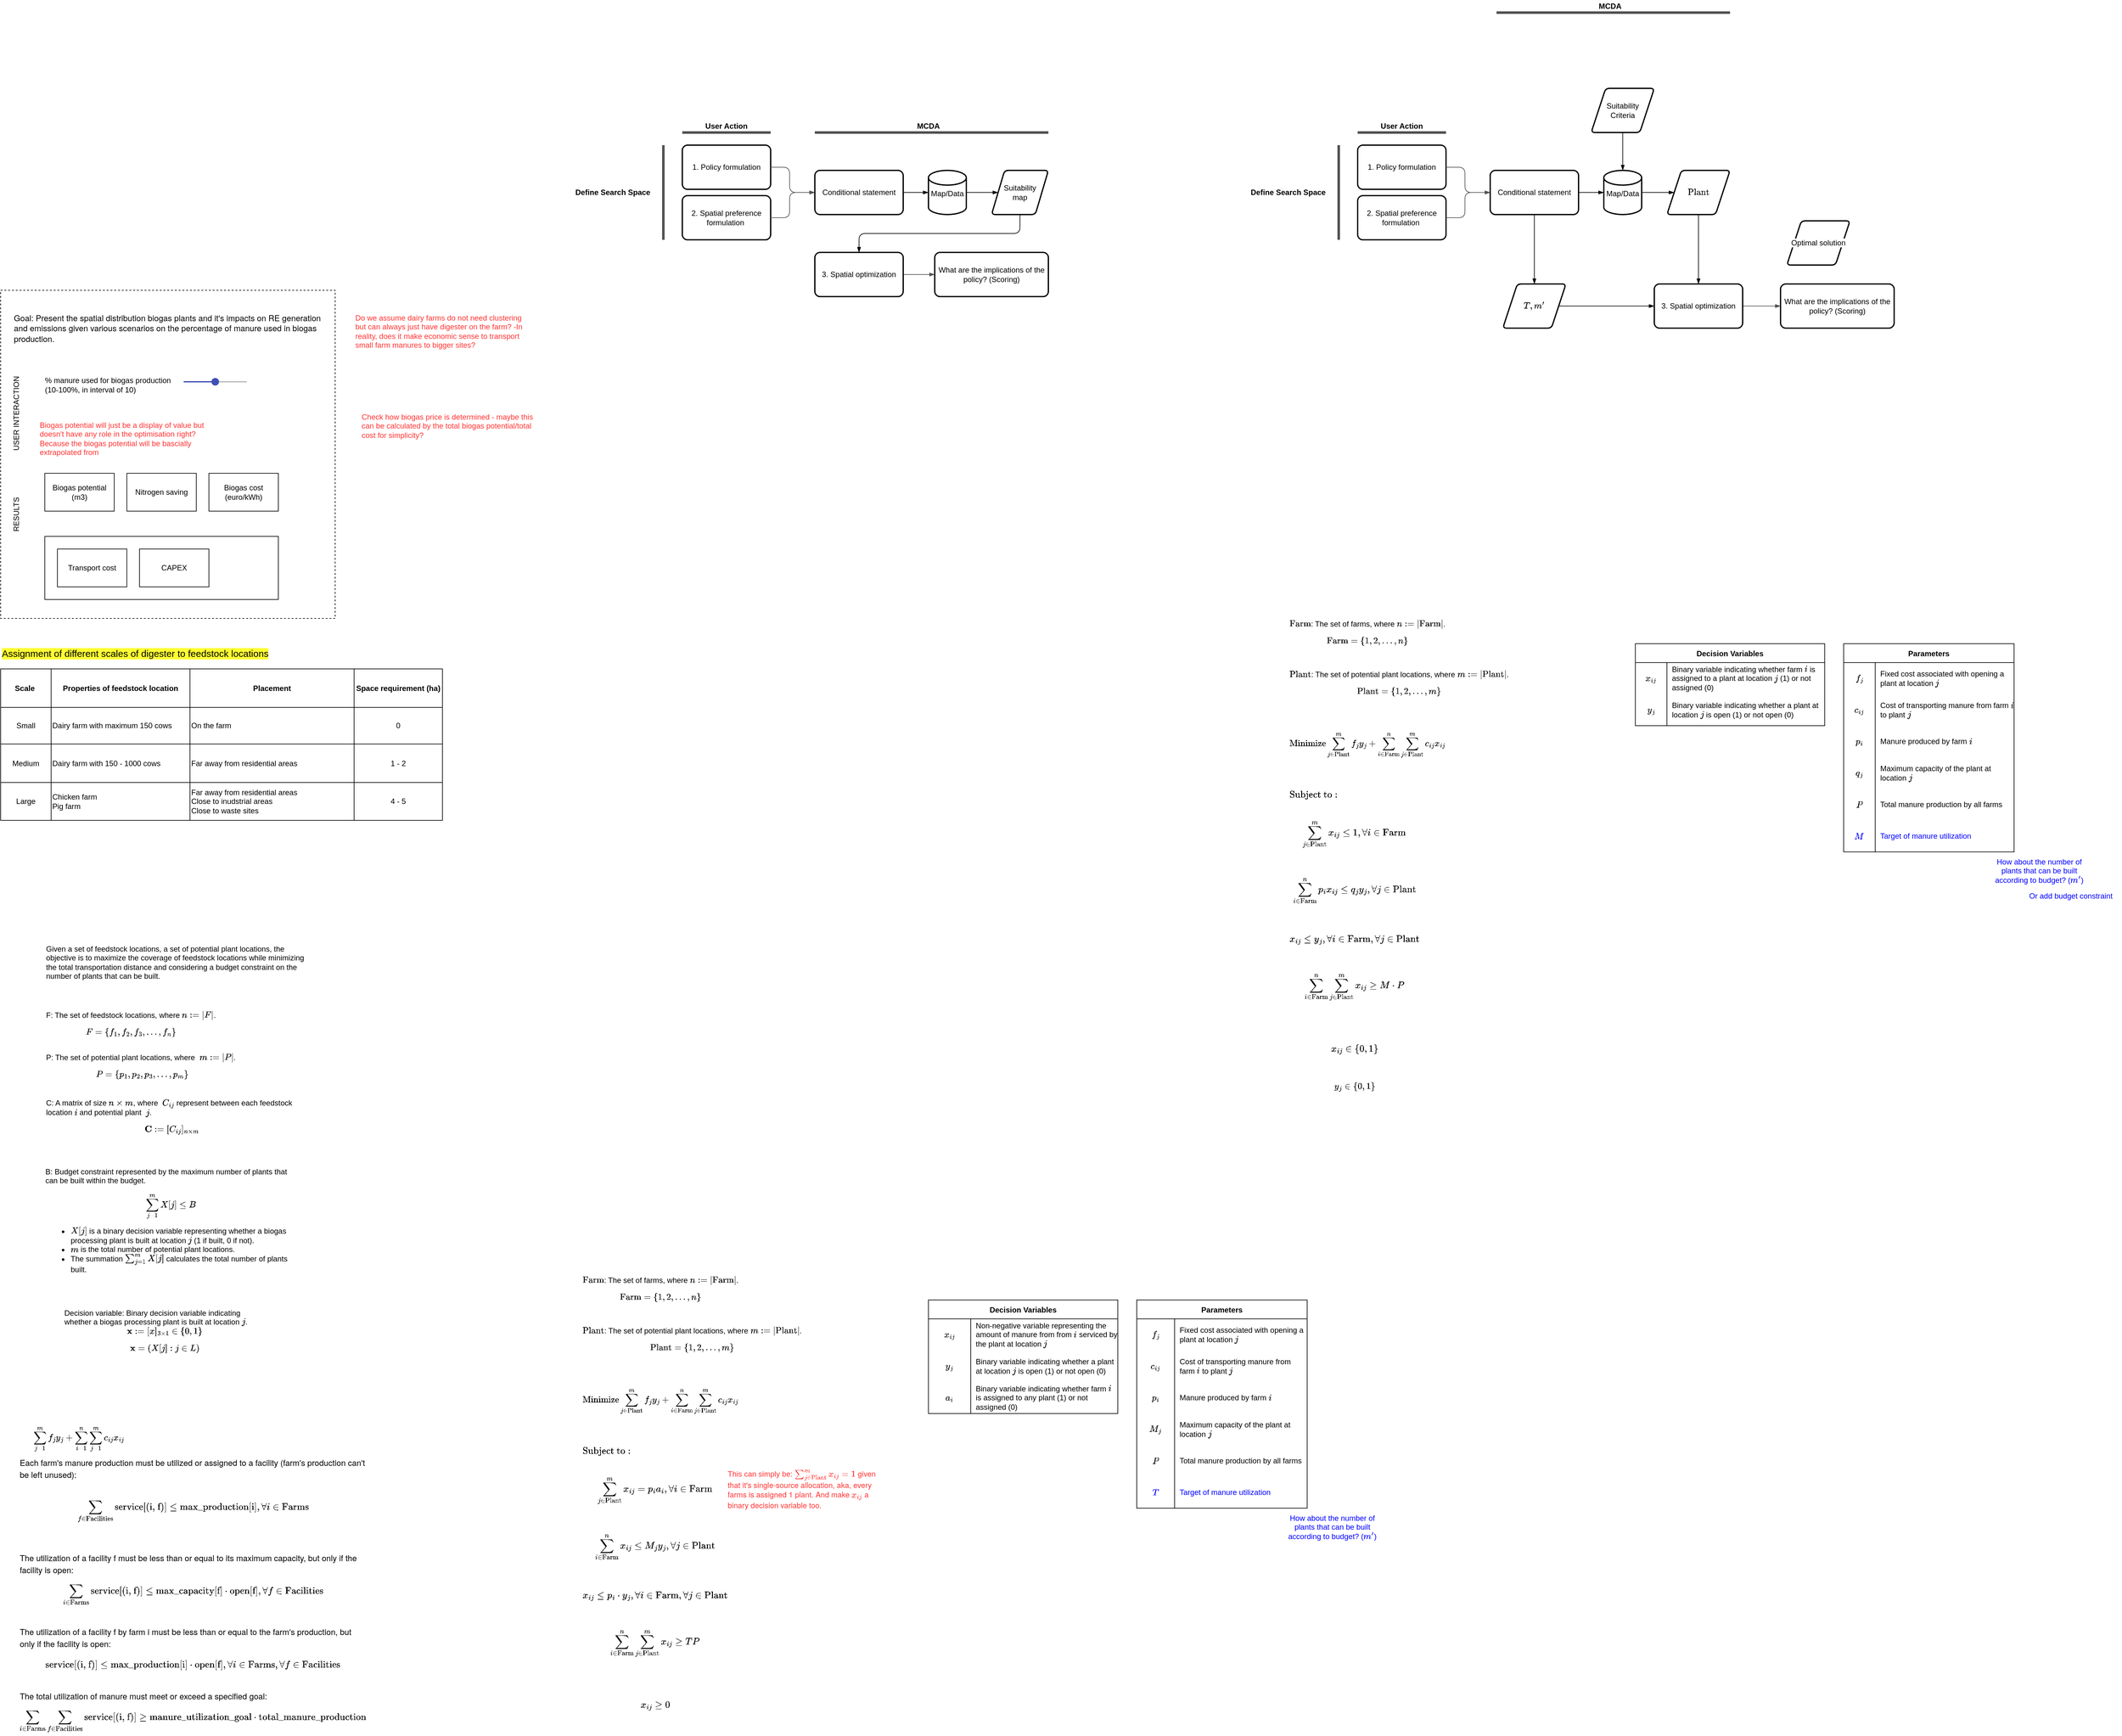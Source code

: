 <mxfile>
    <diagram id="yxhIGMW8OohsdPnCvQMu" name="Page-1">
        <mxGraphModel dx="2180" dy="1648" grid="1" gridSize="10" guides="0" tooltips="1" connect="0" arrows="0" fold="1" page="1" pageScale="1" pageWidth="1100" pageHeight="850" math="1" shadow="0">
            <root>
                <mxCell id="0"/>
                <mxCell id="1" parent="0"/>
                <mxCell id="57" value="&lt;div style=&quot;text-align: left;&quot;&gt;&lt;font face=&quot;Helvetica Neue&quot;&gt;&lt;span style=&quot;font-size: 13px;&quot;&gt;&lt;br&gt;&lt;/span&gt;&lt;/font&gt;&lt;/div&gt;" style="whiteSpace=wrap;html=1;fontFamily=Helvetica;fontSize=12;labelBackgroundColor=none;fillColor=none;dashed=1;" parent="1" vertex="1">
                    <mxGeometry x="-890" y="350" width="530" height="520" as="geometry"/>
                </mxCell>
                <mxCell id="78" value="" style="rounded=0;whiteSpace=wrap;html=1;strokeColor=default;fillColor=none;" parent="1" vertex="1">
                    <mxGeometry x="-820" y="740" width="370" height="100" as="geometry"/>
                </mxCell>
                <mxCell id="3" value="1. Policy formulation" style="text;html=1;align=center;verticalAlign=middle;whiteSpace=wrap;rounded=1;strokeColor=default;spacingLeft=2;spacingRight=2;fillColor=default;strokeWidth=2;arcSize=12;" parent="1" vertex="1">
                    <mxGeometry x="190" y="120" width="140" height="70" as="geometry"/>
                </mxCell>
                <mxCell id="4" value="2. Spatial preference formulation&amp;nbsp;" style="text;html=1;align=center;verticalAlign=middle;whiteSpace=wrap;rounded=1;strokeColor=default;spacingLeft=2;spacingRight=2;fillColor=default;strokeWidth=2;arcSize=12;" parent="1" vertex="1">
                    <mxGeometry x="190" y="200" width="140" height="70" as="geometry"/>
                </mxCell>
                <mxCell id="5" value="Define Search Space" style="text;html=1;align=center;verticalAlign=middle;whiteSpace=wrap;rounded=0;strokeColor=none;spacingLeft=2;spacingRight=2;fontStyle=1" parent="1" vertex="1">
                    <mxGeometry x="10" y="160" width="140" height="70" as="geometry"/>
                </mxCell>
                <mxCell id="26" style="edgeStyle=orthogonalEdgeStyle;html=1;strokeColor=#525252;strokeWidth=1;endArrow=blockThin;endFill=1;rounded=1;" parent="1" source="3" target="10" edge="1">
                    <mxGeometry relative="1" as="geometry">
                        <mxPoint x="560.0" y="155" as="sourcePoint"/>
                        <Array as="points">
                            <mxPoint x="360" y="155"/>
                            <mxPoint x="360" y="195"/>
                        </Array>
                    </mxGeometry>
                </mxCell>
                <mxCell id="27" style="edgeStyle=orthogonalEdgeStyle;html=1;strokeColor=#525252;strokeWidth=1;endArrow=blockThin;endFill=1;rounded=1;" parent="1" source="4" target="10" edge="1">
                    <mxGeometry relative="1" as="geometry">
                        <mxPoint x="560.0" y="235" as="sourcePoint"/>
                        <Array as="points">
                            <mxPoint x="360" y="235"/>
                            <mxPoint x="360" y="195"/>
                        </Array>
                    </mxGeometry>
                </mxCell>
                <mxCell id="28" style="edgeStyle=orthogonalEdgeStyle;rounded=0;html=1;strokeColor=#525252;strokeWidth=1;endArrow=blockThin;endFill=1;elbow=vertical;" parent="1" source="8" target="11" edge="1">
                    <mxGeometry relative="1" as="geometry"/>
                </mxCell>
                <mxCell id="8" value="3. Spatial optimization" style="text;html=1;align=center;verticalAlign=middle;whiteSpace=wrap;rounded=1;strokeColor=default;spacingLeft=2;spacingRight=2;fillColor=default;strokeWidth=2;arcSize=12;" parent="1" vertex="1">
                    <mxGeometry x="400" y="290" width="140" height="70" as="geometry"/>
                </mxCell>
                <mxCell id="37" style="edgeStyle=none;rounded=1;html=1;endArrow=blockThin;endFill=1;" parent="1" source="10" target="36" edge="1">
                    <mxGeometry relative="1" as="geometry"/>
                </mxCell>
                <mxCell id="10" value="Conditional statement" style="text;html=1;align=center;verticalAlign=middle;whiteSpace=wrap;rounded=1;strokeColor=default;spacingLeft=2;spacingRight=2;fillColor=default;strokeWidth=2;arcSize=12;" parent="1" vertex="1">
                    <mxGeometry x="400" y="160" width="140" height="70" as="geometry"/>
                </mxCell>
                <mxCell id="11" value="What are the implications of the policy? (Scoring)" style="text;html=1;align=center;verticalAlign=middle;whiteSpace=wrap;rounded=1;strokeColor=default;spacingLeft=2;spacingRight=2;fillColor=default;strokeWidth=2;arcSize=12;" parent="1" vertex="1">
                    <mxGeometry x="590" y="290" width="180" height="70" as="geometry"/>
                </mxCell>
                <mxCell id="16" value="" style="endArrow=none;html=1;strokeWidth=4;strokeColor=#525252;" parent="1" edge="1">
                    <mxGeometry width="50" height="50" relative="1" as="geometry">
                        <mxPoint x="160" y="270" as="sourcePoint"/>
                        <mxPoint x="160" y="120" as="targetPoint"/>
                    </mxGeometry>
                </mxCell>
                <mxCell id="17" value="" style="endArrow=none;html=1;strokeWidth=4;strokeColor=#525252;" parent="1" edge="1">
                    <mxGeometry width="50" height="50" relative="1" as="geometry">
                        <mxPoint x="190" y="100" as="sourcePoint"/>
                        <mxPoint x="330" y="100" as="targetPoint"/>
                    </mxGeometry>
                </mxCell>
                <mxCell id="18" value="User Action" style="text;html=1;align=center;verticalAlign=middle;whiteSpace=wrap;rounded=0;strokeColor=none;spacingLeft=2;spacingRight=2;fontStyle=1" parent="1" vertex="1">
                    <mxGeometry x="190" y="80" width="140" height="20" as="geometry"/>
                </mxCell>
                <mxCell id="29" value="" style="endArrow=none;html=1;strokeWidth=4;strokeColor=#525252;" parent="1" edge="1">
                    <mxGeometry width="50" height="50" relative="1" as="geometry">
                        <mxPoint x="400.0" y="100" as="sourcePoint"/>
                        <mxPoint x="770" y="100" as="targetPoint"/>
                    </mxGeometry>
                </mxCell>
                <mxCell id="30" value="MCDA" style="text;html=1;align=center;verticalAlign=middle;whiteSpace=wrap;rounded=0;strokeColor=none;spacingLeft=2;spacingRight=2;fontStyle=1" parent="1" vertex="1">
                    <mxGeometry x="440" y="80" width="280" height="20" as="geometry"/>
                </mxCell>
                <mxCell id="40" style="edgeStyle=none;rounded=1;html=1;endArrow=blockThin;endFill=1;" parent="1" source="31" target="8" edge="1">
                    <mxGeometry relative="1" as="geometry">
                        <Array as="points">
                            <mxPoint x="725" y="260"/>
                            <mxPoint x="470" y="260"/>
                        </Array>
                    </mxGeometry>
                </mxCell>
                <mxCell id="31" value="&lt;span style=&quot;color: rgb(0, 0, 0); font-family: Helvetica; font-size: 12px; font-style: normal; font-variant-ligatures: normal; font-variant-caps: normal; font-weight: 400; letter-spacing: normal; orphans: 2; text-align: center; text-indent: 0px; text-transform: none; widows: 2; word-spacing: 0px; -webkit-text-stroke-width: 0px; background-color: rgb(255, 255, 255); text-decoration-thickness: initial; text-decoration-style: initial; text-decoration-color: initial; float: none; display: inline !important;&quot;&gt;Suitability &lt;br&gt;map&lt;/span&gt;" style="shape=parallelogram;html=1;strokeWidth=2;perimeter=parallelogramPerimeter;whiteSpace=wrap;rounded=1;arcSize=12;size=0.23;" parent="1" vertex="1">
                    <mxGeometry x="680" y="160" width="90" height="70" as="geometry"/>
                </mxCell>
                <mxCell id="39" value="" style="edgeStyle=none;rounded=1;html=1;endArrow=blockThin;endFill=1;" parent="1" source="36" target="31" edge="1">
                    <mxGeometry relative="1" as="geometry"/>
                </mxCell>
                <mxCell id="36" value="Map/Data" style="strokeWidth=2;html=1;shape=mxgraph.flowchart.database;whiteSpace=wrap;spacingTop=4;" parent="1" vertex="1">
                    <mxGeometry x="580" y="160" width="60" height="70" as="geometry"/>
                </mxCell>
                <mxCell id="41" value="Given a set of feedstock locations, a set of potential plant locations, the objective is to maximize the coverage of feedstock locations while minimizing the total transportation distance and considering a budget constraint on the number of plants that can be built.&amp;nbsp;" style="text;html=1;strokeColor=none;fillColor=none;align=left;verticalAlign=middle;whiteSpace=wrap;rounded=0;" parent="1" vertex="1">
                    <mxGeometry x="-820" y="1370" width="430" height="90" as="geometry"/>
                </mxCell>
                <mxCell id="43" value="&lt;font style=&quot;font-size: 12px;&quot;&gt;&lt;font style=&quot;font-size: 12px;&quot;&gt;&lt;span style=&quot;&quot;&gt;&lt;font style=&quot;font-size: 12px;&quot;&gt;F: The set of feedstock locations, where \(n:=|F| \). \[ F = \{f_1, f_2, f_3, \ldots, f_n\}\]&lt;/font&gt;&lt;/span&gt;&lt;/font&gt;&lt;span id=&quot;docs-internal-guid-d7d6a5e9-7fff-3747-1d99-b8a17d7eb3a2&quot;&gt;&lt;span style=&quot;font-family: Barlow, sans-serif; background-color: transparent; font-variant-numeric: normal; font-variant-east-asian: normal; vertical-align: baseline;&quot;&gt;&lt;br&gt;&lt;/span&gt;&lt;/span&gt;&lt;/font&gt;" style="text;html=1;strokeColor=none;fillColor=none;align=left;verticalAlign=middle;whiteSpace=wrap;rounded=0;" parent="1" vertex="1">
                    <mxGeometry x="-820" y="1500" width="400" height="50" as="geometry"/>
                </mxCell>
                <mxCell id="44" value="P: The set of potential plant locations, where&amp;nbsp;&lt;span style=&quot;&quot;&gt;&amp;nbsp;\(m:=|P| \).&amp;nbsp;&lt;/span&gt;&lt;span style=&quot;&quot;&gt;\[ P = \{p_1, p_2, p_3, \ldots, p_m\}\]&lt;/span&gt;" style="text;html=1;strokeColor=none;fillColor=none;align=left;verticalAlign=middle;whiteSpace=wrap;rounded=0;fontSize=12;" parent="1" vertex="1">
                    <mxGeometry x="-820" y="1570" width="400" height="30" as="geometry"/>
                </mxCell>
                <mxCell id="45" value="&lt;font style=&quot;font-size: 12px;&quot;&gt;C: A matrix of size&amp;nbsp;&lt;span style=&quot;&quot;&gt;\( n \times m \)&lt;/span&gt;, where&amp;nbsp;&lt;span style=&quot;&quot;&gt;&amp;nbsp;\(C_{ij}\) represent between each feedstock location&amp;nbsp;&lt;/span&gt;\( i \) and potential&lt;span style=&quot;&quot;&gt;&amp;nbsp;plant&amp;nbsp;&amp;nbsp;&lt;/span&gt;&lt;span style=&quot;&quot;&gt;\( j \)&lt;/span&gt;&lt;span style=&quot;&quot;&gt;.&lt;br&gt;&lt;/span&gt;&lt;span style=&quot;&quot;&gt;\[\mathbf{C}:=[C_{ij}]_{n\times m}\]&lt;/span&gt;&lt;/font&gt;&lt;span style=&quot;&quot;&gt;&lt;br&gt;&lt;/span&gt;" style="text;html=1;strokeColor=none;fillColor=none;align=left;verticalAlign=middle;whiteSpace=wrap;rounded=0;fontSize=12;" parent="1" vertex="1">
                    <mxGeometry x="-820" y="1650" width="400" height="44.44" as="geometry"/>
                </mxCell>
                <mxCell id="51" value="&lt;div style=&quot;text-align: left;&quot;&gt;&lt;span style=&quot;background-color: initial;&quot;&gt;B: Budget constraint represented by the maximum number of plants that can be built within the budget.&amp;nbsp;&lt;/span&gt;&lt;/div&gt;&lt;font style=&quot;font-size: 12px;&quot;&gt;&lt;span id=&quot;docs-internal-guid-def9f7a5-7fff-8f22-0a7a-3c3afaaced15&quot;&gt;&lt;p style=&quot;text-align: left; line-height: 1.38; margin-top: 0pt; margin-bottom: 0pt;&quot; dir=&quot;ltr&quot;&gt;&lt;span style=&quot;font-family: Barlow, sans-serif; background-color: transparent; font-variant-numeric: normal; font-variant-east-asian: normal; vertical-align: baseline;&quot;&gt;&lt;font style=&quot;font-size: 12px;&quot;&gt;\[ \sum_{j=1}^{m} X[j] \leq B \]&lt;/font&gt;&lt;/span&gt;&lt;/p&gt;&lt;p style=&quot;line-height:1.38;margin-top:0pt;margin-bottom:0pt;&quot; dir=&quot;ltr&quot;&gt;&lt;/p&gt;&lt;ul&gt;&lt;li style=&quot;text-align: left;&quot;&gt;&lt;span style=&quot;font-family: Barlow, sans-serif; color: rgb(0, 0, 0); background-color: transparent; font-weight: 400; font-style: normal; font-variant: normal; text-decoration: none; vertical-align: baseline;&quot;&gt;\(X[j]\) is a binary decision variable representing whether a biogas processing plant is built at location \(j\) (1 if built, 0 if not).&lt;/span&gt;&lt;/li&gt;&lt;li style=&quot;text-align: left;&quot;&gt;&lt;span style=&quot;font-family: Barlow, sans-serif; color: rgb(0, 0, 0); background-color: transparent; font-weight: 400; font-style: normal; font-variant: normal; text-decoration: none; vertical-align: baseline;&quot;&gt;\(m\) is the total number of potential plant locations.&lt;/span&gt;&lt;/li&gt;&lt;li style=&quot;text-align: left;&quot;&gt;&lt;span style=&quot;font-family: Barlow, sans-serif; color: rgb(0, 0, 0); background-color: transparent; font-weight: 400; font-style: normal; font-variant: normal; text-decoration: none; vertical-align: baseline;&quot;&gt;The summation \(\sum_{j=1}^{m} X[j]\) calculates the total number of plants built.&lt;/span&gt;&lt;/li&gt;&lt;/ul&gt;&lt;p&gt;&lt;/p&gt;&lt;p style=&quot;line-height:1.38;margin-top:0pt;margin-bottom:0pt;&quot; dir=&quot;ltr&quot;&gt;&lt;span style=&quot;font-family: Barlow, sans-serif; background-color: transparent; font-variant-numeric: normal; font-variant-east-asian: normal; vertical-align: baseline;&quot;&gt;&lt;font style=&quot;font-size: 12px;&quot;&gt;&lt;span id=&quot;docs-internal-guid-fa30f236-7fff-2b56-960d-c291ab59fe8a&quot;&gt;&lt;/span&gt;&lt;/font&gt;&lt;/span&gt;&lt;/p&gt;&lt;/span&gt;&lt;/font&gt;" style="text;html=1;strokeColor=none;fillColor=none;align=center;verticalAlign=middle;whiteSpace=wrap;rounded=0;fontSize=12;" parent="1" vertex="1">
                    <mxGeometry x="-820" y="1750" width="400" height="160" as="geometry"/>
                </mxCell>
                <mxCell id="54" value="&lt;div style=&quot;text-align: left;&quot;&gt;&lt;font style=&quot;font-size: 12px;&quot;&gt;&lt;span style=&quot;background-color: initial;&quot;&gt;Decision variable:&amp;nbsp;&lt;/span&gt;&lt;span style=&quot;background-color: initial;&quot; id=&quot;docs-internal-guid-231e80e5-7fff-9483-0301-b8710d62df2a&quot;&gt;&lt;span style=&quot;background-color: transparent; font-variant-numeric: normal; font-variant-east-asian: normal; vertical-align: baseline;&quot;&gt;Binary decision variable indicating whether a biogas processing plant is built at location \(j\).&lt;/span&gt;&lt;/span&gt;&lt;/font&gt;&lt;/div&gt;&lt;font style=&quot;font-size: 12px;&quot;&gt;&lt;span style=&quot;text-align: left;&quot;&gt;\(\mathbf{x}:=[x]_{3\times 1} \in&amp;nbsp; \left \{0, 1\right \}\)&lt;br&gt;&lt;/span&gt;&lt;span style=&quot;&quot; id=&quot;docs-internal-guid-3de9233c-7fff-b12f-bd91-92c39c13ba9c&quot;&gt;&lt;p style=&quot;line-height: 1.38; margin-top: 0pt; margin-bottom: 0pt;&quot; dir=&quot;ltr&quot;&gt;&lt;span style=&quot;font-family: Barlow, sans-serif; background-color: transparent; font-variant-numeric: normal; font-variant-east-asian: normal; vertical-align: baseline;&quot;&gt;\[ \mathbf{x} = (X[j] : j \in L)\]&lt;/span&gt;&lt;/p&gt;&lt;/span&gt;&lt;/font&gt;" style="text;html=1;strokeColor=none;fillColor=none;align=center;verticalAlign=middle;whiteSpace=wrap;rounded=0;fontSize=12;" parent="1" vertex="1">
                    <mxGeometry x="-790" y="1970" width="320" height="70" as="geometry"/>
                </mxCell>
                <mxCell id="58" value="&lt;div style=&quot;text-align: left;&quot;&gt;&lt;font face=&quot;Helvetica Neue&quot;&gt;&lt;span style=&quot;font-size: 13px;&quot;&gt;Goal: Present the spatial distribution biogas plants and it's impacts on RE generation and emissions given various scenarios on the percentage of manure used in biogas production.&amp;nbsp;&lt;/span&gt;&lt;/font&gt;&lt;/div&gt;" style="text;html=1;strokeColor=none;fillColor=none;align=center;verticalAlign=middle;whiteSpace=wrap;rounded=0;labelBackgroundColor=none;fontFamily=Helvetica;fontSize=12;" parent="1" vertex="1">
                    <mxGeometry x="-870" y="370" width="500" height="80" as="geometry"/>
                </mxCell>
                <mxCell id="64" value="" style="dashed=0;verticalLabelPosition=bottom;verticalAlign=top;align=center;shape=mxgraph.gmdl.slider2;barPos=50;strokeColor=#3F51B5;opacity=100;strokeWidth=2;fillColor=#3F51B5;handleSize=10;shadow=0;labelBackgroundColor=none;fontFamily=Helvetica;fontSize=12;" parent="1" vertex="1">
                    <mxGeometry x="-600" y="490" width="100" height="10" as="geometry"/>
                </mxCell>
                <mxCell id="67" value="USER INTERACTION" style="text;html=1;strokeColor=none;fillColor=none;align=center;verticalAlign=middle;whiteSpace=wrap;rounded=0;dashed=1;labelBackgroundColor=none;fontFamily=Helvetica;fontSize=12;rotation=270;" parent="1" vertex="1">
                    <mxGeometry x="-930" y="530" width="130" height="30" as="geometry"/>
                </mxCell>
                <mxCell id="70" value="% manure used for biogas production&lt;br&gt;&lt;div style=&quot;text-align: left;&quot;&gt;&lt;span style=&quot;background-color: initial;&quot;&gt;(10-100%, in interval of 10)&lt;/span&gt;&lt;/div&gt;" style="text;html=1;strokeColor=none;fillColor=none;align=center;verticalAlign=middle;whiteSpace=wrap;rounded=0;dashed=1;labelBackgroundColor=none;fontFamily=Helvetica;fontSize=12;" parent="1" vertex="1">
                    <mxGeometry x="-830" y="480" width="220" height="40" as="geometry"/>
                </mxCell>
                <mxCell id="71" value="RESULTS" style="text;html=1;strokeColor=none;fillColor=none;align=center;verticalAlign=middle;whiteSpace=wrap;rounded=0;dashed=1;labelBackgroundColor=none;fontFamily=Helvetica;fontSize=12;rotation=270;" parent="1" vertex="1">
                    <mxGeometry x="-930" y="690" width="130" height="30" as="geometry"/>
                </mxCell>
                <mxCell id="72" value="Biogas potential (m3)" style="text;html=1;strokeColor=default;fillColor=none;align=center;verticalAlign=middle;whiteSpace=wrap;rounded=0;" parent="1" vertex="1">
                    <mxGeometry x="-820" y="640" width="110" height="60" as="geometry"/>
                </mxCell>
                <mxCell id="74" value="Nitrogen saving" style="text;html=1;strokeColor=default;fillColor=none;align=center;verticalAlign=middle;whiteSpace=wrap;rounded=0;" parent="1" vertex="1">
                    <mxGeometry x="-690" y="640" width="110" height="60" as="geometry"/>
                </mxCell>
                <mxCell id="75" value="Biogas cost (euro/kWh)" style="text;html=1;strokeColor=default;fillColor=none;align=center;verticalAlign=middle;whiteSpace=wrap;rounded=0;" parent="1" vertex="1">
                    <mxGeometry x="-560" y="640" width="110" height="60" as="geometry"/>
                </mxCell>
                <mxCell id="76" value="Transport cost" style="text;html=1;strokeColor=default;fillColor=none;align=center;verticalAlign=middle;whiteSpace=wrap;rounded=0;" parent="1" vertex="1">
                    <mxGeometry x="-800" y="760" width="110" height="60" as="geometry"/>
                </mxCell>
                <mxCell id="77" value="CAPEX" style="text;html=1;strokeColor=default;fillColor=none;align=center;verticalAlign=middle;whiteSpace=wrap;rounded=0;" parent="1" vertex="1">
                    <mxGeometry x="-670" y="760" width="110" height="60" as="geometry"/>
                </mxCell>
                <mxCell id="141" value="" style="childLayout=tableLayout;recursiveResize=0;shadow=0;fillColor=none;strokeColor=default;" parent="1" vertex="1">
                    <mxGeometry x="-890" y="950" width="700" height="240" as="geometry"/>
                </mxCell>
                <mxCell id="142" value="" style="shape=tableRow;horizontal=0;startSize=0;swimlaneHead=0;swimlaneBody=0;top=0;left=0;bottom=0;right=0;dropTarget=0;collapsible=0;recursiveResize=0;expand=0;fontStyle=0;fillColor=none;strokeColor=inherit;" parent="141" vertex="1">
                    <mxGeometry width="700" height="61" as="geometry"/>
                </mxCell>
                <mxCell id="143" value="Scale&amp;nbsp;" style="connectable=0;recursiveResize=0;strokeColor=inherit;fillColor=none;align=center;whiteSpace=wrap;html=1;fontStyle=1" parent="142" vertex="1">
                    <mxGeometry width="80" height="61" as="geometry">
                        <mxRectangle width="80" height="61" as="alternateBounds"/>
                    </mxGeometry>
                </mxCell>
                <mxCell id="144" value="Properties of feedstock location" style="connectable=0;recursiveResize=0;strokeColor=inherit;fillColor=none;align=center;whiteSpace=wrap;html=1;fontStyle=1" parent="142" vertex="1">
                    <mxGeometry x="80" width="220" height="61" as="geometry">
                        <mxRectangle width="220" height="61" as="alternateBounds"/>
                    </mxGeometry>
                </mxCell>
                <mxCell id="145" value="Placement" style="connectable=0;recursiveResize=0;strokeColor=inherit;fillColor=none;align=center;whiteSpace=wrap;html=1;fontStyle=1" parent="142" vertex="1">
                    <mxGeometry x="300" width="260" height="61" as="geometry">
                        <mxRectangle width="260" height="61" as="alternateBounds"/>
                    </mxGeometry>
                </mxCell>
                <mxCell id="159" value="Space requirement (ha)" style="connectable=0;recursiveResize=0;strokeColor=inherit;fillColor=none;align=center;whiteSpace=wrap;html=1;fontStyle=1" parent="142" vertex="1">
                    <mxGeometry x="560" width="140" height="61" as="geometry">
                        <mxRectangle width="140" height="61" as="alternateBounds"/>
                    </mxGeometry>
                </mxCell>
                <mxCell id="146" style="shape=tableRow;horizontal=0;startSize=0;swimlaneHead=0;swimlaneBody=0;top=0;left=0;bottom=0;right=0;dropTarget=0;collapsible=0;recursiveResize=0;expand=0;fontStyle=0;fillColor=none;strokeColor=inherit;" parent="141" vertex="1">
                    <mxGeometry y="61" width="700" height="58" as="geometry"/>
                </mxCell>
                <mxCell id="147" value="Small" style="connectable=0;recursiveResize=0;strokeColor=inherit;fillColor=none;align=center;whiteSpace=wrap;html=1;" parent="146" vertex="1">
                    <mxGeometry width="80" height="58" as="geometry">
                        <mxRectangle width="80" height="58" as="alternateBounds"/>
                    </mxGeometry>
                </mxCell>
                <mxCell id="148" value="Dairy farm with maximum 150 cows" style="connectable=0;recursiveResize=0;strokeColor=inherit;fillColor=none;align=left;whiteSpace=wrap;html=1;" parent="146" vertex="1">
                    <mxGeometry x="80" width="220" height="58" as="geometry">
                        <mxRectangle width="220" height="58" as="alternateBounds"/>
                    </mxGeometry>
                </mxCell>
                <mxCell id="149" value="On the farm" style="connectable=0;recursiveResize=0;strokeColor=inherit;fillColor=none;align=left;whiteSpace=wrap;html=1;" parent="146" vertex="1">
                    <mxGeometry x="300" width="260" height="58" as="geometry">
                        <mxRectangle width="260" height="58" as="alternateBounds"/>
                    </mxGeometry>
                </mxCell>
                <mxCell id="160" value="0" style="connectable=0;recursiveResize=0;strokeColor=inherit;fillColor=none;align=center;whiteSpace=wrap;html=1;" parent="146" vertex="1">
                    <mxGeometry x="560" width="140" height="58" as="geometry">
                        <mxRectangle width="140" height="58" as="alternateBounds"/>
                    </mxGeometry>
                </mxCell>
                <mxCell id="150" style="shape=tableRow;horizontal=0;startSize=0;swimlaneHead=0;swimlaneBody=0;top=0;left=0;bottom=0;right=0;dropTarget=0;collapsible=0;recursiveResize=0;expand=0;fontStyle=0;fillColor=none;strokeColor=inherit;" parent="141" vertex="1">
                    <mxGeometry y="119" width="700" height="61" as="geometry"/>
                </mxCell>
                <mxCell id="151" value="Medium" style="connectable=0;recursiveResize=0;strokeColor=inherit;fillColor=none;align=center;whiteSpace=wrap;html=1;" parent="150" vertex="1">
                    <mxGeometry width="80" height="61" as="geometry">
                        <mxRectangle width="80" height="61" as="alternateBounds"/>
                    </mxGeometry>
                </mxCell>
                <mxCell id="152" value="Dairy farm with 150 - 1000 cows" style="connectable=0;recursiveResize=0;strokeColor=inherit;fillColor=none;align=left;whiteSpace=wrap;html=1;" parent="150" vertex="1">
                    <mxGeometry x="80" width="220" height="61" as="geometry">
                        <mxRectangle width="220" height="61" as="alternateBounds"/>
                    </mxGeometry>
                </mxCell>
                <mxCell id="153" value="Far away from residential areas" style="connectable=0;recursiveResize=0;strokeColor=inherit;fillColor=none;align=left;whiteSpace=wrap;html=1;" parent="150" vertex="1">
                    <mxGeometry x="300" width="260" height="61" as="geometry">
                        <mxRectangle width="260" height="61" as="alternateBounds"/>
                    </mxGeometry>
                </mxCell>
                <mxCell id="161" value="1 - 2" style="connectable=0;recursiveResize=0;strokeColor=inherit;fillColor=none;align=center;whiteSpace=wrap;html=1;" parent="150" vertex="1">
                    <mxGeometry x="560" width="140" height="61" as="geometry">
                        <mxRectangle width="140" height="61" as="alternateBounds"/>
                    </mxGeometry>
                </mxCell>
                <mxCell id="155" style="shape=tableRow;horizontal=0;startSize=0;swimlaneHead=0;swimlaneBody=0;top=0;left=0;bottom=0;right=0;dropTarget=0;collapsible=0;recursiveResize=0;expand=0;fontStyle=0;fillColor=none;strokeColor=inherit;" parent="141" vertex="1">
                    <mxGeometry y="180" width="700" height="60" as="geometry"/>
                </mxCell>
                <mxCell id="156" value="Large" style="connectable=0;recursiveResize=0;strokeColor=inherit;fillColor=none;align=center;whiteSpace=wrap;html=1;" parent="155" vertex="1">
                    <mxGeometry width="80" height="60" as="geometry">
                        <mxRectangle width="80" height="60" as="alternateBounds"/>
                    </mxGeometry>
                </mxCell>
                <mxCell id="157" value="Chicken farm&lt;br&gt;Pig farm" style="connectable=0;recursiveResize=0;strokeColor=inherit;fillColor=none;align=left;whiteSpace=wrap;html=1;" parent="155" vertex="1">
                    <mxGeometry x="80" width="220" height="60" as="geometry">
                        <mxRectangle width="220" height="60" as="alternateBounds"/>
                    </mxGeometry>
                </mxCell>
                <mxCell id="158" value="Far away from residential areas&lt;br&gt;Close to inudstrial areas&lt;br&gt;Close to waste sites" style="connectable=0;recursiveResize=0;strokeColor=inherit;fillColor=none;align=left;whiteSpace=wrap;html=1;" parent="155" vertex="1">
                    <mxGeometry x="300" width="260" height="60" as="geometry">
                        <mxRectangle width="260" height="60" as="alternateBounds"/>
                    </mxGeometry>
                </mxCell>
                <mxCell id="162" value="4 - 5" style="connectable=0;recursiveResize=0;strokeColor=inherit;fillColor=none;align=center;whiteSpace=wrap;html=1;" parent="155" vertex="1">
                    <mxGeometry x="560" width="140" height="60" as="geometry">
                        <mxRectangle width="140" height="60" as="alternateBounds"/>
                    </mxGeometry>
                </mxCell>
                <mxCell id="154" value="Assignment of different scales of digester to feedstock locations" style="text;html=1;strokeColor=none;fillColor=none;align=left;verticalAlign=middle;whiteSpace=wrap;rounded=0;fontSize=15;labelBackgroundColor=#FFFF33;" parent="1" vertex="1">
                    <mxGeometry x="-890" y="910" width="520" height="30" as="geometry"/>
                </mxCell>
                <mxCell id="163" value="Do we assume dairy farms do not need clustering but can always just have digester on the farm? -In reality, does it make economic sense to transport small farm manures to bigger sites?&amp;nbsp;" style="text;html=1;strokeColor=none;fillColor=none;align=left;verticalAlign=middle;whiteSpace=wrap;rounded=0;labelBackgroundColor=none;fontSize=12;fontColor=#FF3333;" parent="1" vertex="1">
                    <mxGeometry x="-330" y="350" width="280" height="130" as="geometry"/>
                </mxCell>
                <mxCell id="164" value="Check how biogas price is determined - maybe this can be calculated by the total biogas potential/total cost for simplicity?" style="text;html=1;strokeColor=none;fillColor=none;align=left;verticalAlign=middle;whiteSpace=wrap;rounded=0;labelBackgroundColor=none;fontSize=12;fontColor=#FF3333;" parent="1" vertex="1">
                    <mxGeometry x="-320" y="520" width="280" height="90" as="geometry"/>
                </mxCell>
                <mxCell id="165" value="Biogas potential will just be a display of value but doesn't have any role in the optimisation right? Because the biogas potential will be bascially extrapolated from&amp;nbsp;" style="text;html=1;strokeColor=none;fillColor=none;align=left;verticalAlign=middle;whiteSpace=wrap;rounded=0;labelBackgroundColor=none;fontSize=12;fontColor=#FF3333;" parent="1" vertex="1">
                    <mxGeometry x="-830" y="550" width="280" height="70" as="geometry"/>
                </mxCell>
                <mxCell id="167" value="&lt;p style=&quot;margin: 0px; font-variant-numeric: normal; font-variant-east-asian: normal; font-variant-alternates: normal; font-kerning: auto; font-optical-sizing: auto; font-feature-settings: normal; font-variation-settings: normal; font-stretch: normal; font-size: 13px; line-height: normal; font-family: &amp;quot;Helvetica Neue&amp;quot;;&quot; class=&quot;p1&quot;&gt;&lt;br&gt;&lt;/p&gt;&lt;p style=&quot;margin: 0px; font-variant-numeric: normal; font-variant-east-asian: normal; font-variant-alternates: normal; font-kerning: auto; font-optical-sizing: auto; font-feature-settings: normal; font-variation-settings: normal; font-stretch: normal; font-size: 13px; line-height: normal; font-family: &amp;quot;Helvetica Neue&amp;quot;;&quot; class=&quot;p1&quot;&gt;\(\text{Subject to}:\)&lt;/p&gt;&lt;p style=&quot;margin: 0px; font-variant-numeric: normal; font-variant-east-asian: normal; font-variant-alternates: normal; font-kerning: auto; font-optical-sizing: auto; font-feature-settings: normal; font-variation-settings: normal; font-stretch: normal; font-size: 13px; line-height: normal; font-family: &amp;quot;Helvetica Neue&amp;quot;;&quot; class=&quot;p1&quot;&gt;&lt;br&gt;&lt;/p&gt;&lt;p style=&quot;margin: 0px; font-variant-numeric: normal; font-variant-east-asian: normal; font-variant-alternates: normal; font-kerning: auto; font-optical-sizing: auto; font-feature-settings: normal; font-variation-settings: normal; font-stretch: normal; font-size: 13px; line-height: normal; font-family: &amp;quot;Helvetica Neue&amp;quot;;&quot; class=&quot;p1&quot;&gt;\[\sum_{j \in \text{Plant}}^{m} x_{ij} \le 1, \forall i \in \text{Farm} \]&lt;/p&gt;&lt;p style=&quot;margin: 0px; font-variant-numeric: normal; font-variant-east-asian: normal; font-variant-alternates: normal; font-kerning: auto; font-optical-sizing: auto; font-feature-settings: normal; font-variation-settings: normal; font-stretch: normal; font-size: 13px; line-height: normal; font-family: &amp;quot;Helvetica Neue&amp;quot;;&quot; class=&quot;p1&quot;&gt;&lt;br&gt;&lt;/p&gt;&lt;p style=&quot;margin: 0px; font-variant-numeric: normal; font-variant-east-asian: normal; font-variant-alternates: normal; font-kerning: auto; font-optical-sizing: auto; font-feature-settings: normal; font-variation-settings: normal; font-stretch: normal; font-size: 13px; line-height: normal; font-family: &amp;quot;Helvetica Neue&amp;quot;;&quot; class=&quot;p1&quot;&gt;\[\sum_{i \in \text{Farm}}^{n} p_i x_{ij} \leq q_j y_j, \forall j \in \text{Plant} \]&lt;/p&gt;&lt;p style=&quot;margin: 0px; font-variant-numeric: normal; font-variant-east-asian: normal; font-variant-alternates: normal; font-kerning: auto; font-optical-sizing: auto; font-feature-settings: normal; font-variation-settings: normal; font-stretch: normal; font-size: 13px; line-height: normal; font-family: &amp;quot;Helvetica Neue&amp;quot;;&quot; class=&quot;p1&quot;&gt;&lt;br&gt;&lt;/p&gt;&lt;p style=&quot;margin: 0px; font-variant-numeric: normal; font-variant-east-asian: normal; font-variant-alternates: normal; font-kerning: auto; font-optical-sizing: auto; font-feature-settings: normal; font-variation-settings: normal; font-stretch: normal; font-size: 13px; line-height: normal; font-family: &amp;quot;Helvetica Neue&amp;quot;;&quot; class=&quot;p1&quot;&gt;\[x_{ij} \leq y_j, \forall i \in \text{Farm}, \forall j \in \text{Plant} \]&lt;/p&gt;&lt;p style=&quot;margin: 0px; font-variant-numeric: normal; font-variant-east-asian: normal; font-variant-alternates: normal; font-kerning: auto; font-optical-sizing: auto; font-feature-settings: normal; font-variation-settings: normal; font-stretch: normal; font-size: 13px; line-height: normal; font-family: &amp;quot;Helvetica Neue&amp;quot;;&quot; class=&quot;p1&quot;&gt;&lt;br&gt;&lt;/p&gt;&lt;p style=&quot;margin: 0px; font-variant-numeric: normal; font-variant-east-asian: normal; font-variant-alternates: normal; font-kerning: auto; font-optical-sizing: auto; font-feature-settings: normal; font-variation-settings: normal; font-stretch: normal; font-size: 13px; line-height: normal; font-family: &amp;quot;Helvetica Neue&amp;quot;;&quot; class=&quot;p1&quot;&gt;\[\sum_{i \in \text{Farm}}^{n} \sum_{j \in \text{Plant}}^{m} x_{ij} \geq M \cdot P\]&lt;br&gt;&lt;/p&gt;&lt;p style=&quot;margin: 0px; font-variant-numeric: normal; font-variant-east-asian: normal; font-variant-alternates: normal; font-kerning: auto; font-optical-sizing: auto; font-feature-settings: normal; font-variation-settings: normal; font-stretch: normal; font-size: 13px; line-height: normal; font-family: &amp;quot;Helvetica Neue&amp;quot;;&quot; class=&quot;p1&quot;&gt;&lt;br&gt;&lt;/p&gt;&lt;p style=&quot;margin: 0px; font-variant-numeric: normal; font-variant-east-asian: normal; font-variant-alternates: normal; font-kerning: auto; font-optical-sizing: auto; font-feature-settings: normal; font-variation-settings: normal; font-stretch: normal; font-size: 13px; line-height: normal; font-family: &amp;quot;Helvetica Neue&amp;quot;;&quot; class=&quot;p1&quot;&gt;\[x_{ij} \in \left \{0,1 \right\} \]&lt;/p&gt;&lt;p style=&quot;margin: 0px; font-variant-numeric: normal; font-variant-east-asian: normal; font-variant-alternates: normal; font-kerning: auto; font-optical-sizing: auto; font-feature-settings: normal; font-variation-settings: normal; font-stretch: normal; font-size: 13px; line-height: normal; font-family: &amp;quot;Helvetica Neue&amp;quot;;&quot; class=&quot;p1&quot;&gt;&lt;br&gt;&lt;/p&gt;&lt;p style=&quot;margin: 0px; font-variant-numeric: normal; font-variant-east-asian: normal; font-variant-alternates: normal; font-kerning: auto; font-optical-sizing: auto; font-feature-settings: normal; font-variation-settings: normal; font-stretch: normal; font-size: 13px; line-height: normal; font-family: &amp;quot;Helvetica Neue&amp;quot;;&quot; class=&quot;p1&quot;&gt;&lt;span style=&quot;font-family: Helvetica; font-size: 12px;&quot;&gt;\[ y_j \in \left \{0,1 \right \}\]&lt;/span&gt;&lt;br&gt;&lt;/p&gt;" style="text;html=1;strokeColor=none;fillColor=none;align=left;verticalAlign=middle;whiteSpace=wrap;rounded=0;" parent="1" vertex="1">
                    <mxGeometry x="1150" y="1170" width="300" height="430" as="geometry"/>
                </mxCell>
                <mxCell id="171" value="&lt;p style=&quot;border-color: var(--border-color); line-height: 1.38; margin-top: 0pt; margin-bottom: 0pt;&quot; dir=&quot;ltr&quot;&gt;&lt;span style=&quot;border-color: var(--border-color); font-family: Barlow, sans-serif; background-color: transparent; font-variant-numeric: normal; font-variant-east-asian: normal; vertical-align: baseline;&quot;&gt;\[ \sum_{j=1}^{m} f_j y_j + \sum_{i=1}^{n} \sum_{j=1}^{m} c_{ij} x_{ij}\]&lt;/span&gt;&lt;/p&gt;&lt;span style=&quot;border-color: var(--border-color); font-family: Barlow, sans-serif;&quot;&gt;&lt;/span&gt;" style="text;html=1;strokeColor=none;fillColor=none;align=left;verticalAlign=middle;whiteSpace=wrap;rounded=0;" parent="1" vertex="1">
                    <mxGeometry x="-840" y="2140" width="170" height="60" as="geometry"/>
                </mxCell>
                <mxCell id="172" value="&lt;p style=&quot;border-color: var(--border-color); line-height: 1.38; margin-top: 0pt; margin-bottom: 0pt;&quot; dir=&quot;ltr&quot;&gt;&lt;span style=&quot;border-color: var(--border-color); font-family: Barlow, sans-serif; background-color: transparent; font-variant-numeric: normal; font-variant-east-asian: normal; vertical-align: baseline;&quot;&gt;\[ \text{Minimize} \sum_{j \in \text{Plant}}^{m} f_j y_j + \sum_{i \in \text{Farm}}^{n} \sum_{j \in \text{Plant}}^{m} c_{ij} x_{ij}\]&lt;/span&gt;&lt;/p&gt;&lt;span style=&quot;border-color: var(--border-color); font-family: Barlow, sans-serif;&quot;&gt;&lt;/span&gt;" style="text;html=1;strokeColor=none;fillColor=none;align=left;verticalAlign=middle;whiteSpace=wrap;rounded=0;" parent="1" vertex="1">
                    <mxGeometry x="1150" y="1030" width="270" height="80" as="geometry"/>
                </mxCell>
                <mxCell id="185" value="Decision Variables" style="shape=table;startSize=30;container=1;collapsible=0;childLayout=tableLayout;fixedRows=1;rowLines=0;fontStyle=1;" parent="1" vertex="1">
                    <mxGeometry x="1700" y="910" width="300" height="130" as="geometry"/>
                </mxCell>
                <mxCell id="186" value="" style="shape=tableRow;horizontal=0;startSize=0;swimlaneHead=0;swimlaneBody=0;top=0;left=0;bottom=0;right=0;collapsible=0;dropTarget=0;fillColor=none;points=[[0,0.5],[1,0.5]];portConstraint=eastwest;" parent="185" vertex="1">
                    <mxGeometry y="30" width="300" height="50" as="geometry"/>
                </mxCell>
                <mxCell id="187" value="\(x_{ij}\)" style="shape=partialRectangle;html=1;whiteSpace=wrap;connectable=0;fillColor=none;top=0;left=0;bottom=0;right=0;overflow=hidden;pointerEvents=1;verticalAlign=middle;" parent="186" vertex="1">
                    <mxGeometry width="50" height="50" as="geometry">
                        <mxRectangle width="50" height="50" as="alternateBounds"/>
                    </mxGeometry>
                </mxCell>
                <mxCell id="188" value="Binary variable indicating whether&amp;nbsp;farm \(i\) is assigned to a plant at location \(j\) (1) or not assigned (0)" style="shape=partialRectangle;html=1;whiteSpace=wrap;connectable=0;fillColor=none;top=0;left=0;bottom=0;right=0;align=left;spacingLeft=6;overflow=hidden;" parent="186" vertex="1">
                    <mxGeometry x="50" width="250" height="50" as="geometry">
                        <mxRectangle width="250" height="50" as="alternateBounds"/>
                    </mxGeometry>
                </mxCell>
                <mxCell id="189" value="" style="shape=tableRow;horizontal=0;startSize=0;swimlaneHead=0;swimlaneBody=0;top=0;left=0;bottom=0;right=0;collapsible=0;dropTarget=0;fillColor=none;points=[[0,0.5],[1,0.5]];portConstraint=eastwest;" parent="185" vertex="1">
                    <mxGeometry y="80" width="300" height="50" as="geometry"/>
                </mxCell>
                <mxCell id="190" value="\(y_{j}\)" style="shape=partialRectangle;html=1;whiteSpace=wrap;connectable=0;fillColor=none;top=0;left=0;bottom=0;right=0;overflow=hidden;" parent="189" vertex="1">
                    <mxGeometry width="50" height="50" as="geometry">
                        <mxRectangle width="50" height="50" as="alternateBounds"/>
                    </mxGeometry>
                </mxCell>
                <mxCell id="191" value="Binary variable indicating whether a plant at location \(j\) is open (1) or not open (0)&amp;nbsp;" style="shape=partialRectangle;html=1;whiteSpace=wrap;connectable=0;fillColor=none;top=0;left=0;bottom=0;right=0;align=left;spacingLeft=6;overflow=hidden;" parent="189" vertex="1">
                    <mxGeometry x="50" width="250" height="50" as="geometry">
                        <mxRectangle width="250" height="50" as="alternateBounds"/>
                    </mxGeometry>
                </mxCell>
                <mxCell id="204" value="Parameters" style="shape=table;startSize=30;container=1;collapsible=0;childLayout=tableLayout;fixedRows=1;rowLines=0;fontStyle=1;" parent="1" vertex="1">
                    <mxGeometry x="2030" y="910" width="270" height="330" as="geometry"/>
                </mxCell>
                <mxCell id="205" value="" style="shape=tableRow;horizontal=0;startSize=0;swimlaneHead=0;swimlaneBody=0;top=0;left=0;bottom=0;right=0;collapsible=0;dropTarget=0;fillColor=none;points=[[0,0.5],[1,0.5]];portConstraint=eastwest;" parent="204" vertex="1">
                    <mxGeometry y="30" width="270" height="50" as="geometry"/>
                </mxCell>
                <mxCell id="206" value="\(f_{j}\)" style="shape=partialRectangle;html=1;whiteSpace=wrap;connectable=0;fillColor=none;top=0;left=0;bottom=0;right=0;overflow=hidden;pointerEvents=1;verticalAlign=middle;" parent="205" vertex="1">
                    <mxGeometry width="50" height="50" as="geometry">
                        <mxRectangle width="50" height="50" as="alternateBounds"/>
                    </mxGeometry>
                </mxCell>
                <mxCell id="207" value="Fixed cost associated with opening a plant at location \(j\)" style="shape=partialRectangle;html=1;whiteSpace=wrap;connectable=0;fillColor=none;top=0;left=0;bottom=0;right=0;align=left;spacingLeft=6;overflow=hidden;" parent="205" vertex="1">
                    <mxGeometry x="50" width="220" height="50" as="geometry">
                        <mxRectangle width="220" height="50" as="alternateBounds"/>
                    </mxGeometry>
                </mxCell>
                <mxCell id="208" value="" style="shape=tableRow;horizontal=0;startSize=0;swimlaneHead=0;swimlaneBody=0;top=0;left=0;bottom=0;right=0;collapsible=0;dropTarget=0;fillColor=none;points=[[0,0.5],[1,0.5]];portConstraint=eastwest;" parent="204" vertex="1">
                    <mxGeometry y="80" width="270" height="50" as="geometry"/>
                </mxCell>
                <mxCell id="209" value="\(c_{ij}\)" style="shape=partialRectangle;html=1;whiteSpace=wrap;connectable=0;fillColor=none;top=0;left=0;bottom=0;right=0;overflow=hidden;" parent="208" vertex="1">
                    <mxGeometry width="50" height="50" as="geometry">
                        <mxRectangle width="50" height="50" as="alternateBounds"/>
                    </mxGeometry>
                </mxCell>
                <mxCell id="210" value="Cost of transporting manure from farm \(i\) to plant \(j\)" style="shape=partialRectangle;html=1;whiteSpace=wrap;connectable=0;fillColor=none;top=0;left=0;bottom=0;right=0;align=left;spacingLeft=6;overflow=hidden;" parent="208" vertex="1">
                    <mxGeometry x="50" width="220" height="50" as="geometry">
                        <mxRectangle width="220" height="50" as="alternateBounds"/>
                    </mxGeometry>
                </mxCell>
                <mxCell id="214" style="shape=tableRow;horizontal=0;startSize=0;swimlaneHead=0;swimlaneBody=0;top=0;left=0;bottom=0;right=0;collapsible=0;dropTarget=0;fillColor=none;points=[[0,0.5],[1,0.5]];portConstraint=eastwest;" parent="204" vertex="1">
                    <mxGeometry y="130" width="270" height="50" as="geometry"/>
                </mxCell>
                <mxCell id="215" value="\(p_{i}\)" style="shape=partialRectangle;html=1;whiteSpace=wrap;connectable=0;fillColor=none;top=0;left=0;bottom=0;right=0;overflow=hidden;" parent="214" vertex="1">
                    <mxGeometry width="50" height="50" as="geometry">
                        <mxRectangle width="50" height="50" as="alternateBounds"/>
                    </mxGeometry>
                </mxCell>
                <mxCell id="216" value="Manure produced by farm \(i\)" style="shape=partialRectangle;html=1;whiteSpace=wrap;connectable=0;fillColor=none;top=0;left=0;bottom=0;right=0;align=left;spacingLeft=6;overflow=hidden;" parent="214" vertex="1">
                    <mxGeometry x="50" width="220" height="50" as="geometry">
                        <mxRectangle width="220" height="50" as="alternateBounds"/>
                    </mxGeometry>
                </mxCell>
                <mxCell id="217" value="" style="shape=tableRow;horizontal=0;startSize=0;swimlaneHead=0;swimlaneBody=0;top=0;left=0;bottom=0;right=0;collapsible=0;dropTarget=0;fillColor=none;points=[[0,0.5],[1,0.5]];portConstraint=eastwest;" parent="204" vertex="1">
                    <mxGeometry y="180" width="270" height="50" as="geometry"/>
                </mxCell>
                <mxCell id="218" value="\(q_{j}\)" style="shape=partialRectangle;html=1;whiteSpace=wrap;connectable=0;fillColor=none;top=0;left=0;bottom=0;right=0;overflow=hidden;" parent="217" vertex="1">
                    <mxGeometry width="50" height="50" as="geometry">
                        <mxRectangle width="50" height="50" as="alternateBounds"/>
                    </mxGeometry>
                </mxCell>
                <mxCell id="219" value="Maximum capacity of the plant at location \(j\)" style="shape=partialRectangle;html=1;whiteSpace=wrap;connectable=0;fillColor=none;top=0;left=0;bottom=0;right=0;align=left;spacingLeft=6;overflow=hidden;" parent="217" vertex="1">
                    <mxGeometry x="50" width="220" height="50" as="geometry">
                        <mxRectangle width="220" height="50" as="alternateBounds"/>
                    </mxGeometry>
                </mxCell>
                <mxCell id="220" style="shape=tableRow;horizontal=0;startSize=0;swimlaneHead=0;swimlaneBody=0;top=0;left=0;bottom=0;right=0;collapsible=0;dropTarget=0;fillColor=none;points=[[0,0.5],[1,0.5]];portConstraint=eastwest;" parent="204" vertex="1">
                    <mxGeometry y="230" width="270" height="50" as="geometry"/>
                </mxCell>
                <mxCell id="221" value="\(P\)" style="shape=partialRectangle;html=1;whiteSpace=wrap;connectable=0;fillColor=none;top=0;left=0;bottom=0;right=0;overflow=hidden;" parent="220" vertex="1">
                    <mxGeometry width="50" height="50" as="geometry">
                        <mxRectangle width="50" height="50" as="alternateBounds"/>
                    </mxGeometry>
                </mxCell>
                <mxCell id="222" value="Total manure production by all farms" style="shape=partialRectangle;html=1;whiteSpace=wrap;connectable=0;fillColor=none;top=0;left=0;bottom=0;right=0;align=left;spacingLeft=6;overflow=hidden;" parent="220" vertex="1">
                    <mxGeometry x="50" width="220" height="50" as="geometry">
                        <mxRectangle width="220" height="50" as="alternateBounds"/>
                    </mxGeometry>
                </mxCell>
                <mxCell id="223" style="shape=tableRow;horizontal=0;startSize=0;swimlaneHead=0;swimlaneBody=0;top=0;left=0;bottom=0;right=0;collapsible=0;dropTarget=0;fillColor=none;points=[[0,0.5],[1,0.5]];portConstraint=eastwest;" parent="204" vertex="1">
                    <mxGeometry y="280" width="270" height="50" as="geometry"/>
                </mxCell>
                <mxCell id="224" value="\(M\)" style="shape=partialRectangle;html=1;whiteSpace=wrap;connectable=0;fillColor=none;top=0;left=0;bottom=0;right=0;overflow=hidden;fontColor=#0000FF;" parent="223" vertex="1">
                    <mxGeometry width="50" height="50" as="geometry">
                        <mxRectangle width="50" height="50" as="alternateBounds"/>
                    </mxGeometry>
                </mxCell>
                <mxCell id="225" value="Target of manure utilization&amp;nbsp;" style="shape=partialRectangle;html=1;whiteSpace=wrap;connectable=0;fillColor=none;top=0;left=0;bottom=0;right=0;align=left;spacingLeft=6;overflow=hidden;fontColor=#0000FF;" parent="223" vertex="1">
                    <mxGeometry x="50" width="220" height="50" as="geometry">
                        <mxRectangle width="220" height="50" as="alternateBounds"/>
                    </mxGeometry>
                </mxCell>
                <mxCell id="226" value="&lt;font style=&quot;font-size: 12px;&quot;&gt;&lt;font style=&quot;font-size: 12px;&quot;&gt;&lt;span style=&quot;&quot;&gt;&lt;font style=&quot;font-size: 12px;&quot;&gt;\(\text{Farm}\): The set of farms, where \(n:=|\text{Farm}| \). \[ \text{Farm} = \{1, 2, \ldots, n\}\]&lt;/font&gt;&lt;/span&gt;&lt;/font&gt;&lt;span id=&quot;docs-internal-guid-d7d6a5e9-7fff-3747-1d99-b8a17d7eb3a2&quot;&gt;&lt;span style=&quot;font-family: Barlow, sans-serif; background-color: transparent; font-variant-numeric: normal; font-variant-east-asian: normal; vertical-align: baseline;&quot;&gt;&lt;br&gt;&lt;/span&gt;&lt;/span&gt;&lt;/font&gt;" style="text;html=1;strokeColor=none;fillColor=none;align=left;verticalAlign=middle;whiteSpace=wrap;rounded=0;" parent="1" vertex="1">
                    <mxGeometry x="1150" y="880" width="400" height="50" as="geometry"/>
                </mxCell>
                <mxCell id="228" value="&lt;font style=&quot;font-size: 12px;&quot;&gt;&lt;font style=&quot;font-size: 12px;&quot;&gt;&lt;span style=&quot;&quot;&gt;&lt;font style=&quot;font-size: 12px;&quot;&gt;\(\text{Plant}\): The set of potential plant locations, where \(m:=|\text{Plant}| \). \[ \text{Plant} = \{1, 2, \ldots, m\}\]&lt;/font&gt;&lt;/span&gt;&lt;/font&gt;&lt;span id=&quot;docs-internal-guid-d7d6a5e9-7fff-3747-1d99-b8a17d7eb3a2&quot;&gt;&lt;span style=&quot;font-family: Barlow, sans-serif; background-color: transparent; font-variant-numeric: normal; font-variant-east-asian: normal; vertical-align: baseline;&quot;&gt;&lt;br&gt;&lt;/span&gt;&lt;/span&gt;&lt;/font&gt;" style="text;html=1;strokeColor=none;fillColor=none;align=left;verticalAlign=middle;whiteSpace=wrap;rounded=0;" parent="1" vertex="1">
                    <mxGeometry x="1150" y="960" width="400" height="50" as="geometry"/>
                </mxCell>
                <mxCell id="231" value="&lt;span style=&quot;font-family: &amp;quot;Helvetica Neue&amp;quot;; font-size: 13px; text-align: start;&quot;&gt;&lt;br&gt;&lt;/span&gt;&lt;p style=&quot;border-color: var(--border-color); margin: 0px; font-variant-numeric: normal; font-variant-east-asian: normal; font-variant-alternates: normal; font-kerning: auto; font-optical-sizing: auto; font-feature-settings: normal; font-variation-settings: normal; font-stretch: normal; font-size: 13px; line-height: normal; font-family: &amp;quot;Helvetica Neue&amp;quot;; text-align: start;&quot; class=&quot;p1&quot;&gt;Each farm's manure production must be utilized or assigned to a facility (farm's production can't be left unused):&lt;/p&gt;&lt;p style=&quot;border-color: var(--border-color); margin: 0px; font-variant-numeric: normal; font-variant-east-asian: normal; font-variant-alternates: normal; font-kerning: auto; font-optical-sizing: auto; font-feature-settings: normal; font-variation-settings: normal; font-stretch: normal; font-size: 13px; line-height: normal; font-family: &amp;quot;Helvetica Neue&amp;quot;; text-align: start;&quot; class=&quot;p1&quot;&gt;&lt;br style=&quot;border-color: var(--border-color);&quot;&gt;&lt;/p&gt;&lt;span style=&quot;font-family: &amp;quot;Helvetica Neue&amp;quot;; font-size: 13px; text-align: start;&quot;&gt;\[\sum_{f \in \text{Facilities}} \text{service[(i, f)]} \leq \text{max_production[i]}, \forall i \in \text{Farms}\]&lt;br&gt;&lt;br&gt;&lt;/span&gt;&lt;p style=&quot;border-color: var(--border-color); font-variant-numeric: normal; font-variant-east-asian: normal; font-variant-alternates: normal; font-kerning: auto; font-optical-sizing: auto; font-feature-settings: normal; font-variation-settings: normal; font-stretch: normal; font-size: 13px; line-height: normal; font-family: &amp;quot;Helvetica Neue&amp;quot;; margin: 0px; text-align: start;&quot; class=&quot;p1&quot;&gt;The utilization of a facility f must be less than or equal to its maximum capacity, but only if the facility is open:&lt;/p&gt;&lt;p style=&quot;border-color: var(--border-color); font-variant-numeric: normal; font-variant-east-asian: normal; font-variant-alternates: normal; font-kerning: auto; font-optical-sizing: auto; font-feature-settings: normal; font-variation-settings: normal; font-stretch: normal; font-size: 13px; line-height: normal; font-family: &amp;quot;Helvetica Neue&amp;quot;; margin: 0px; text-align: start;&quot; class=&quot;p1&quot;&gt;\[\sum_{i \in \text{Farms}} \text{service[(i, f)]} \leq \text{max_capacity[f]} \cdot \text{open[f]}, \forall f \in \text{Facilities}\]&lt;/p&gt;&lt;p style=&quot;border-color: var(--border-color); font-variant-numeric: normal; font-variant-east-asian: normal; font-variant-alternates: normal; font-kerning: auto; font-optical-sizing: auto; font-feature-settings: normal; font-variation-settings: normal; font-stretch: normal; font-size: 13px; line-height: normal; font-family: &amp;quot;Helvetica Neue&amp;quot;; margin: 0px; text-align: start;&quot; class=&quot;p1&quot;&gt;&lt;br style=&quot;border-color: var(--border-color);&quot;&gt;&lt;/p&gt;&lt;p style=&quot;border-color: var(--border-color); font-variant-numeric: normal; font-variant-east-asian: normal; font-variant-alternates: normal; font-kerning: auto; font-optical-sizing: auto; font-feature-settings: normal; font-variation-settings: normal; font-stretch: normal; font-size: 13px; line-height: normal; font-family: &amp;quot;Helvetica Neue&amp;quot;; margin: 0px; text-align: start;&quot; class=&quot;p1&quot;&gt;The utilization of a facility f by farm i must be less than or equal to the farm's production, but only if the facility is open:&lt;/p&gt;&lt;p style=&quot;border-color: var(--border-color); font-variant-numeric: normal; font-variant-east-asian: normal; font-variant-alternates: normal; font-kerning: auto; font-optical-sizing: auto; font-feature-settings: normal; font-variation-settings: normal; font-stretch: normal; font-size: 13px; line-height: normal; font-family: &amp;quot;Helvetica Neue&amp;quot;; margin: 0px; text-align: start;&quot; class=&quot;p1&quot;&gt;\[\text{service[(i, f)]} \leq \text{max_production[i]} \cdot \text{open[f]}, \forall i \in \text{Farms}, \forall f \in \text{Facilities}\]&lt;/p&gt;&lt;p style=&quot;border-color: var(--border-color); font-variant-numeric: normal; font-variant-east-asian: normal; font-variant-alternates: normal; font-kerning: auto; font-optical-sizing: auto; font-feature-settings: normal; font-variation-settings: normal; font-stretch: normal; font-size: 13px; line-height: normal; font-family: &amp;quot;Helvetica Neue&amp;quot;; margin: 0px; text-align: start;&quot; class=&quot;p1&quot;&gt;&lt;br style=&quot;border-color: var(--border-color);&quot;&gt;&lt;/p&gt;&lt;p style=&quot;border-color: var(--border-color); font-variant-numeric: normal; font-variant-east-asian: normal; font-variant-alternates: normal; font-kerning: auto; font-optical-sizing: auto; font-feature-settings: normal; font-variation-settings: normal; font-stretch: normal; font-size: 13px; line-height: normal; font-family: &amp;quot;Helvetica Neue&amp;quot;; margin: 0px; text-align: start;&quot; class=&quot;p1&quot;&gt;The total utilization of manure must meet or exceed a specified goal:&lt;/p&gt;&lt;p style=&quot;border-color: var(--border-color); font-variant-numeric: normal; font-variant-east-asian: normal; font-variant-alternates: normal; font-kerning: auto; font-optical-sizing: auto; font-feature-settings: normal; font-variation-settings: normal; font-stretch: normal; font-size: 13px; line-height: normal; font-family: &amp;quot;Helvetica Neue&amp;quot;; margin: 0px; text-align: start;&quot; class=&quot;p1&quot;&gt;\[\sum_{i \in \text{Farms}} \sum_{f \in \text{Facilities}} \text{service[(i, f)]} \geq \text{manure_utilization_goal} \cdot \text{total_manure_production}\]&lt;/p&gt;" style="text;html=1;strokeColor=none;fillColor=none;align=center;verticalAlign=middle;whiteSpace=wrap;rounded=0;strokeWidth=4;" parent="1" vertex="1">
                    <mxGeometry x="-820" y="2200" width="470" height="430" as="geometry"/>
                </mxCell>
                <mxCell id="232" value="1. Policy formulation" style="text;html=1;align=center;verticalAlign=middle;whiteSpace=wrap;rounded=1;strokeColor=default;spacingLeft=2;spacingRight=2;fillColor=default;strokeWidth=2;arcSize=12;" parent="1" vertex="1">
                    <mxGeometry x="1260" y="120" width="140" height="70" as="geometry"/>
                </mxCell>
                <mxCell id="233" value="2. Spatial preference formulation&amp;nbsp;" style="text;html=1;align=center;verticalAlign=middle;whiteSpace=wrap;rounded=1;strokeColor=default;spacingLeft=2;spacingRight=2;fillColor=default;strokeWidth=2;arcSize=12;" parent="1" vertex="1">
                    <mxGeometry x="1260" y="200" width="140" height="70" as="geometry"/>
                </mxCell>
                <mxCell id="234" value="Define Search Space" style="text;html=1;align=center;verticalAlign=middle;whiteSpace=wrap;rounded=0;strokeColor=none;spacingLeft=2;spacingRight=2;fontStyle=1" parent="1" vertex="1">
                    <mxGeometry x="1080" y="160" width="140" height="70" as="geometry"/>
                </mxCell>
                <mxCell id="235" style="edgeStyle=orthogonalEdgeStyle;html=1;strokeColor=#525252;strokeWidth=1;endArrow=blockThin;endFill=1;rounded=1;" parent="1" source="232" target="240" edge="1">
                    <mxGeometry relative="1" as="geometry">
                        <mxPoint x="1630.0" y="155" as="sourcePoint"/>
                        <Array as="points">
                            <mxPoint x="1430" y="155"/>
                            <mxPoint x="1430" y="195"/>
                        </Array>
                    </mxGeometry>
                </mxCell>
                <mxCell id="236" style="edgeStyle=orthogonalEdgeStyle;html=1;strokeColor=#525252;strokeWidth=1;endArrow=blockThin;endFill=1;rounded=1;" parent="1" source="233" target="240" edge="1">
                    <mxGeometry relative="1" as="geometry">
                        <mxPoint x="1630.0" y="235" as="sourcePoint"/>
                        <Array as="points">
                            <mxPoint x="1430" y="235"/>
                            <mxPoint x="1430" y="195"/>
                        </Array>
                    </mxGeometry>
                </mxCell>
                <mxCell id="237" style="edgeStyle=orthogonalEdgeStyle;rounded=0;html=1;strokeColor=#525252;strokeWidth=1;endArrow=blockThin;endFill=1;elbow=vertical;" parent="1" source="238" target="241" edge="1">
                    <mxGeometry relative="1" as="geometry"/>
                </mxCell>
                <mxCell id="238" value="3. Spatial optimization" style="text;html=1;align=center;verticalAlign=middle;whiteSpace=wrap;rounded=1;strokeColor=default;spacingLeft=2;spacingRight=2;fillColor=default;strokeWidth=2;arcSize=12;" parent="1" vertex="1">
                    <mxGeometry x="1730" y="340" width="140" height="70" as="geometry"/>
                </mxCell>
                <mxCell id="239" style="edgeStyle=none;rounded=1;html=1;endArrow=blockThin;endFill=1;" parent="1" source="240" target="250" edge="1">
                    <mxGeometry relative="1" as="geometry">
                        <mxPoint x="1830" y="275" as="sourcePoint"/>
                    </mxGeometry>
                </mxCell>
                <mxCell id="240" value="Conditional statement" style="text;html=1;align=center;verticalAlign=middle;whiteSpace=wrap;rounded=1;strokeColor=default;spacingLeft=2;spacingRight=2;fillColor=default;strokeWidth=2;arcSize=12;" parent="1" vertex="1">
                    <mxGeometry x="1470" y="160" width="140" height="70" as="geometry"/>
                </mxCell>
                <mxCell id="241" value="What are the implications of the policy? (Scoring)" style="text;html=1;align=center;verticalAlign=middle;whiteSpace=wrap;rounded=1;strokeColor=default;spacingLeft=2;spacingRight=2;fillColor=default;strokeWidth=2;arcSize=12;" parent="1" vertex="1">
                    <mxGeometry x="1930" y="340" width="180" height="70" as="geometry"/>
                </mxCell>
                <mxCell id="242" value="" style="endArrow=none;html=1;strokeWidth=4;strokeColor=#525252;" parent="1" edge="1">
                    <mxGeometry width="50" height="50" relative="1" as="geometry">
                        <mxPoint x="1230" y="270" as="sourcePoint"/>
                        <mxPoint x="1230" y="120" as="targetPoint"/>
                    </mxGeometry>
                </mxCell>
                <mxCell id="243" value="" style="endArrow=none;html=1;strokeWidth=4;strokeColor=#525252;" parent="1" edge="1">
                    <mxGeometry width="50" height="50" relative="1" as="geometry">
                        <mxPoint x="1260" y="100" as="sourcePoint"/>
                        <mxPoint x="1400" y="100" as="targetPoint"/>
                    </mxGeometry>
                </mxCell>
                <mxCell id="244" value="User Action" style="text;html=1;align=center;verticalAlign=middle;whiteSpace=wrap;rounded=0;strokeColor=none;spacingLeft=2;spacingRight=2;fontStyle=1" parent="1" vertex="1">
                    <mxGeometry x="1260" y="80" width="140" height="20" as="geometry"/>
                </mxCell>
                <mxCell id="245" value="" style="endArrow=none;html=1;strokeWidth=4;strokeColor=#525252;" parent="1" edge="1">
                    <mxGeometry width="50" height="50" relative="1" as="geometry">
                        <mxPoint x="1480" y="-90" as="sourcePoint"/>
                        <mxPoint x="1850" y="-90" as="targetPoint"/>
                    </mxGeometry>
                </mxCell>
                <mxCell id="246" value="MCDA" style="text;html=1;align=center;verticalAlign=middle;whiteSpace=wrap;rounded=0;strokeColor=none;spacingLeft=2;spacingRight=2;fontStyle=1" parent="1" vertex="1">
                    <mxGeometry x="1520" y="-110" width="280" height="20" as="geometry"/>
                </mxCell>
                <mxCell id="247" style="rounded=1;html=1;endArrow=blockThin;endFill=1;" parent="1" source="248" target="238" edge="1">
                    <mxGeometry relative="1" as="geometry"/>
                </mxCell>
                <mxCell id="248" value="&lt;span style=&quot;background-color: rgb(255, 255, 255);&quot;&gt;\(\text{Plant}\)&lt;/span&gt;" style="shape=parallelogram;html=1;strokeWidth=2;perimeter=parallelogramPerimeter;whiteSpace=wrap;rounded=1;arcSize=12;size=0.23;" parent="1" vertex="1">
                    <mxGeometry x="1750" y="160" width="100" height="70" as="geometry"/>
                </mxCell>
                <mxCell id="249" value="" style="edgeStyle=none;rounded=1;html=1;endArrow=blockThin;endFill=1;" parent="1" source="250" target="248" edge="1">
                    <mxGeometry relative="1" as="geometry"/>
                </mxCell>
                <mxCell id="250" value="Map/Data" style="strokeWidth=2;html=1;shape=mxgraph.flowchart.database;whiteSpace=wrap;spacingTop=4;" parent="1" vertex="1">
                    <mxGeometry x="1650" y="160" width="60" height="70" as="geometry"/>
                </mxCell>
                <mxCell id="251" value="&lt;span style=&quot;background-color: rgb(255, 255, 255);&quot;&gt;\(T, m'\)&lt;/span&gt;" style="shape=parallelogram;html=1;strokeWidth=2;perimeter=parallelogramPerimeter;whiteSpace=wrap;rounded=1;arcSize=12;size=0.23;" parent="1" vertex="1">
                    <mxGeometry x="1490" y="340" width="100" height="70" as="geometry"/>
                </mxCell>
                <mxCell id="253" value="How about the number of plants that can be built according to budget? (\(m'\))" style="text;html=1;strokeColor=none;fillColor=none;align=center;verticalAlign=middle;whiteSpace=wrap;rounded=0;strokeWidth=4;fontColor=#0000FF;" parent="1" vertex="1">
                    <mxGeometry x="2260" y="1230" width="160" height="80" as="geometry"/>
                </mxCell>
                <mxCell id="255" style="edgeStyle=none;rounded=1;html=1;endArrow=blockThin;endFill=1;" parent="1" source="240" target="251" edge="1">
                    <mxGeometry relative="1" as="geometry">
                        <mxPoint x="1840" y="285" as="sourcePoint"/>
                        <mxPoint x="1880" y="285" as="targetPoint"/>
                    </mxGeometry>
                </mxCell>
                <mxCell id="256" style="edgeStyle=none;rounded=1;html=1;endArrow=blockThin;endFill=1;" parent="1" source="251" target="238" edge="1">
                    <mxGeometry relative="1" as="geometry">
                        <mxPoint x="1620" y="205" as="sourcePoint"/>
                        <mxPoint x="1670" y="205" as="targetPoint"/>
                    </mxGeometry>
                </mxCell>
                <mxCell id="257" value="&lt;span style=&quot;background-color: rgb(255, 255, 255);&quot;&gt;Optimal solution&lt;/span&gt;" style="shape=parallelogram;html=1;strokeWidth=2;perimeter=parallelogramPerimeter;whiteSpace=wrap;rounded=1;arcSize=12;size=0.23;" parent="1" vertex="1">
                    <mxGeometry x="1940" y="240" width="100" height="70" as="geometry"/>
                </mxCell>
                <mxCell id="259" value="&lt;p style=&quot;margin: 0px; font-variant-numeric: normal; font-variant-east-asian: normal; font-variant-alternates: normal; font-kerning: auto; font-optical-sizing: auto; font-feature-settings: normal; font-variation-settings: normal; font-stretch: normal; font-size: 13px; line-height: normal; font-family: &amp;quot;Helvetica Neue&amp;quot;;&quot; class=&quot;p1&quot;&gt;&lt;br&gt;&lt;/p&gt;&lt;p style=&quot;margin: 0px; font-variant-numeric: normal; font-variant-east-asian: normal; font-variant-alternates: normal; font-kerning: auto; font-optical-sizing: auto; font-feature-settings: normal; font-variation-settings: normal; font-stretch: normal; font-size: 13px; line-height: normal; font-family: &amp;quot;Helvetica Neue&amp;quot;;&quot; class=&quot;p1&quot;&gt;\(\text{Subject to}:\)&lt;/p&gt;&lt;p style=&quot;margin: 0px; font-variant-numeric: normal; font-variant-east-asian: normal; font-variant-alternates: normal; font-kerning: auto; font-optical-sizing: auto; font-feature-settings: normal; font-variation-settings: normal; font-stretch: normal; font-size: 13px; line-height: normal; font-family: &amp;quot;Helvetica Neue&amp;quot;;&quot; class=&quot;p1&quot;&gt;&lt;br&gt;&lt;/p&gt;&lt;p style=&quot;margin: 0px; font-variant-numeric: normal; font-variant-east-asian: normal; font-variant-alternates: normal; font-kerning: auto; font-optical-sizing: auto; font-feature-settings: normal; font-variation-settings: normal; font-stretch: normal; font-size: 13px; line-height: normal; font-family: &amp;quot;Helvetica Neue&amp;quot;;&quot; class=&quot;p1&quot;&gt;\[\sum_{j \in \text{Plant}}^{m} x_{ij} = p_i a_i, \forall i \in \text{Farm} \]&lt;/p&gt;&lt;p style=&quot;margin: 0px; font-variant-numeric: normal; font-variant-east-asian: normal; font-variant-alternates: normal; font-kerning: auto; font-optical-sizing: auto; font-feature-settings: normal; font-variation-settings: normal; font-stretch: normal; font-size: 13px; line-height: normal; font-family: &amp;quot;Helvetica Neue&amp;quot;;&quot; class=&quot;p1&quot;&gt;&lt;br&gt;&lt;/p&gt;&lt;p style=&quot;margin: 0px; font-variant-numeric: normal; font-variant-east-asian: normal; font-variant-alternates: normal; font-kerning: auto; font-optical-sizing: auto; font-feature-settings: normal; font-variation-settings: normal; font-stretch: normal; font-size: 13px; line-height: normal; font-family: &amp;quot;Helvetica Neue&amp;quot;;&quot; class=&quot;p1&quot;&gt;\[\sum_{i \in \text{Farm}}^{n} x_{ij} \leq M_j y_j, \forall j \in \text{Plant} \]&lt;/p&gt;&lt;p style=&quot;margin: 0px; font-variant-numeric: normal; font-variant-east-asian: normal; font-variant-alternates: normal; font-kerning: auto; font-optical-sizing: auto; font-feature-settings: normal; font-variation-settings: normal; font-stretch: normal; font-size: 13px; line-height: normal; font-family: &amp;quot;Helvetica Neue&amp;quot;;&quot; class=&quot;p1&quot;&gt;&lt;br&gt;&lt;/p&gt;&lt;p style=&quot;margin: 0px; font-variant-numeric: normal; font-variant-east-asian: normal; font-variant-alternates: normal; font-kerning: auto; font-optical-sizing: auto; font-feature-settings: normal; font-variation-settings: normal; font-stretch: normal; font-size: 13px; line-height: normal; font-family: &amp;quot;Helvetica Neue&amp;quot;;&quot; class=&quot;p1&quot;&gt;\[x_{ij} \leq p_i \cdot y_j, \forall i \in \text{Farm}, \forall j \in \text{Plant} \]&lt;/p&gt;&lt;p style=&quot;margin: 0px; font-variant-numeric: normal; font-variant-east-asian: normal; font-variant-alternates: normal; font-kerning: auto; font-optical-sizing: auto; font-feature-settings: normal; font-variation-settings: normal; font-stretch: normal; font-size: 13px; line-height: normal; font-family: &amp;quot;Helvetica Neue&amp;quot;;&quot; class=&quot;p1&quot;&gt;&lt;br&gt;&lt;/p&gt;&lt;p style=&quot;margin: 0px; font-variant-numeric: normal; font-variant-east-asian: normal; font-variant-alternates: normal; font-kerning: auto; font-optical-sizing: auto; font-feature-settings: normal; font-variation-settings: normal; font-stretch: normal; font-size: 13px; line-height: normal; font-family: &amp;quot;Helvetica Neue&amp;quot;;&quot; class=&quot;p1&quot;&gt;\[\sum_{i \in \text{Farm}}^{n} \sum_{j \in \text{Plant}}^{m} x_{ij} \geq T P\]&lt;br&gt;&lt;/p&gt;&lt;p style=&quot;margin: 0px; font-variant-numeric: normal; font-variant-east-asian: normal; font-variant-alternates: normal; font-kerning: auto; font-optical-sizing: auto; font-feature-settings: normal; font-variation-settings: normal; font-stretch: normal; font-size: 13px; line-height: normal; font-family: &amp;quot;Helvetica Neue&amp;quot;;&quot; class=&quot;p1&quot;&gt;&lt;br&gt;&lt;/p&gt;&lt;p style=&quot;margin: 0px; font-variant-numeric: normal; font-variant-east-asian: normal; font-variant-alternates: normal; font-kerning: auto; font-optical-sizing: auto; font-feature-settings: normal; font-variation-settings: normal; font-stretch: normal; font-size: 13px; line-height: normal; font-family: &amp;quot;Helvetica Neue&amp;quot;;&quot; class=&quot;p1&quot;&gt;\[x_{ij} \geq 0 \]&lt;/p&gt;&lt;p style=&quot;margin: 0px; font-variant-numeric: normal; font-variant-east-asian: normal; font-variant-alternates: normal; font-kerning: auto; font-optical-sizing: auto; font-feature-settings: normal; font-variation-settings: normal; font-stretch: normal; font-size: 13px; line-height: normal; font-family: &amp;quot;Helvetica Neue&amp;quot;;&quot; class=&quot;p1&quot;&gt;&lt;br&gt;&lt;/p&gt;&lt;p style=&quot;margin: 0px; font-variant-numeric: normal; font-variant-east-asian: normal; font-variant-alternates: normal; font-kerning: auto; font-optical-sizing: auto; font-feature-settings: normal; font-variation-settings: normal; font-stretch: normal; font-size: 13px; line-height: normal; font-family: &amp;quot;Helvetica Neue&amp;quot;;&quot; class=&quot;p1&quot;&gt;&lt;span style=&quot;font-family: Helvetica; font-size: 12px;&quot;&gt;\[ y_j \in \left \{0,1 \right \}\]&lt;/span&gt;&lt;br&gt;&lt;/p&gt;" style="text;html=1;strokeColor=none;fillColor=none;align=left;verticalAlign=middle;whiteSpace=wrap;rounded=0;" vertex="1" parent="1">
                    <mxGeometry x="30" y="2210" width="300" height="430" as="geometry"/>
                </mxCell>
                <mxCell id="260" value="&lt;p style=&quot;border-color: var(--border-color); line-height: 1.38; margin-top: 0pt; margin-bottom: 0pt;&quot; dir=&quot;ltr&quot;&gt;&lt;span style=&quot;border-color: var(--border-color); font-family: Barlow, sans-serif; background-color: transparent; font-variant-numeric: normal; font-variant-east-asian: normal; vertical-align: baseline;&quot;&gt;\[ \text{Minimize} \sum_{j \in \text{Plant}}^{m} f_j y_j + \sum_{i \in \text{Farm}}^{n} \sum_{j \in \text{Plant}}^{m} c_{ij} x_{ij}\]&lt;/span&gt;&lt;/p&gt;&lt;span style=&quot;border-color: var(--border-color); font-family: Barlow, sans-serif;&quot;&gt;&lt;/span&gt;" style="text;html=1;strokeColor=none;fillColor=none;align=left;verticalAlign=middle;whiteSpace=wrap;rounded=0;" vertex="1" parent="1">
                    <mxGeometry x="30" y="2070" width="270" height="80" as="geometry"/>
                </mxCell>
                <mxCell id="261" value="Decision Variables" style="shape=table;startSize=30;container=1;collapsible=0;childLayout=tableLayout;fixedRows=1;rowLines=0;fontStyle=1;" vertex="1" parent="1">
                    <mxGeometry x="580" y="1950" width="300" height="180" as="geometry"/>
                </mxCell>
                <mxCell id="262" value="" style="shape=tableRow;horizontal=0;startSize=0;swimlaneHead=0;swimlaneBody=0;top=0;left=0;bottom=0;right=0;collapsible=0;dropTarget=0;fillColor=none;points=[[0,0.5],[1,0.5]];portConstraint=eastwest;" vertex="1" parent="261">
                    <mxGeometry y="30" width="300" height="50" as="geometry"/>
                </mxCell>
                <mxCell id="263" value="\(x_{ij}\)" style="shape=partialRectangle;html=1;whiteSpace=wrap;connectable=0;fillColor=none;top=0;left=0;bottom=0;right=0;overflow=hidden;pointerEvents=1;verticalAlign=middle;" vertex="1" parent="262">
                    <mxGeometry width="67" height="50" as="geometry">
                        <mxRectangle width="67" height="50" as="alternateBounds"/>
                    </mxGeometry>
                </mxCell>
                <mxCell id="264" value="Non-negative variable representing the amount of manure from from \(i\) serviced by the plant at location \(j\)" style="shape=partialRectangle;html=1;whiteSpace=wrap;connectable=0;fillColor=none;top=0;left=0;bottom=0;right=0;align=left;spacingLeft=6;overflow=hidden;" vertex="1" parent="262">
                    <mxGeometry x="67" width="233" height="50" as="geometry">
                        <mxRectangle width="233" height="50" as="alternateBounds"/>
                    </mxGeometry>
                </mxCell>
                <mxCell id="265" value="" style="shape=tableRow;horizontal=0;startSize=0;swimlaneHead=0;swimlaneBody=0;top=0;left=0;bottom=0;right=0;collapsible=0;dropTarget=0;fillColor=none;points=[[0,0.5],[1,0.5]];portConstraint=eastwest;" vertex="1" parent="261">
                    <mxGeometry y="80" width="300" height="50" as="geometry"/>
                </mxCell>
                <mxCell id="266" value="\(y_{j}\)" style="shape=partialRectangle;html=1;whiteSpace=wrap;connectable=0;fillColor=none;top=0;left=0;bottom=0;right=0;overflow=hidden;" vertex="1" parent="265">
                    <mxGeometry width="67" height="50" as="geometry">
                        <mxRectangle width="67" height="50" as="alternateBounds"/>
                    </mxGeometry>
                </mxCell>
                <mxCell id="267" value="Binary variable indicating whether a plant at location \(j\) is open (1) or not open (0)&amp;nbsp;" style="shape=partialRectangle;html=1;whiteSpace=wrap;connectable=0;fillColor=none;top=0;left=0;bottom=0;right=0;align=left;spacingLeft=6;overflow=hidden;" vertex="1" parent="265">
                    <mxGeometry x="67" width="233" height="50" as="geometry">
                        <mxRectangle width="233" height="50" as="alternateBounds"/>
                    </mxGeometry>
                </mxCell>
                <mxCell id="268" style="shape=tableRow;horizontal=0;startSize=0;swimlaneHead=0;swimlaneBody=0;top=0;left=0;bottom=0;right=0;collapsible=0;dropTarget=0;fillColor=none;points=[[0,0.5],[1,0.5]];portConstraint=eastwest;" vertex="1" parent="261">
                    <mxGeometry y="130" width="300" height="50" as="geometry"/>
                </mxCell>
                <mxCell id="269" value="\(a_{i}\)" style="shape=partialRectangle;html=1;whiteSpace=wrap;connectable=0;fillColor=none;top=0;left=0;bottom=0;right=0;overflow=hidden;" vertex="1" parent="268">
                    <mxGeometry width="67" height="50" as="geometry">
                        <mxRectangle width="67" height="50" as="alternateBounds"/>
                    </mxGeometry>
                </mxCell>
                <mxCell id="270" value="Binary variable indicating whether farm \(i\) is assigned to any plant (1) or not assigned (0)" style="shape=partialRectangle;html=1;whiteSpace=wrap;connectable=0;fillColor=none;top=0;left=0;bottom=0;right=0;align=left;spacingLeft=6;overflow=hidden;" vertex="1" parent="268">
                    <mxGeometry x="67" width="233" height="50" as="geometry">
                        <mxRectangle width="233" height="50" as="alternateBounds"/>
                    </mxGeometry>
                </mxCell>
                <mxCell id="271" value="Parameters" style="shape=table;startSize=30;container=1;collapsible=0;childLayout=tableLayout;fixedRows=1;rowLines=0;fontStyle=1;" vertex="1" parent="1">
                    <mxGeometry x="910" y="1950" width="270" height="330" as="geometry"/>
                </mxCell>
                <mxCell id="272" value="" style="shape=tableRow;horizontal=0;startSize=0;swimlaneHead=0;swimlaneBody=0;top=0;left=0;bottom=0;right=0;collapsible=0;dropTarget=0;fillColor=none;points=[[0,0.5],[1,0.5]];portConstraint=eastwest;" vertex="1" parent="271">
                    <mxGeometry y="30" width="270" height="50" as="geometry"/>
                </mxCell>
                <mxCell id="273" value="\(f_{j}\)" style="shape=partialRectangle;html=1;whiteSpace=wrap;connectable=0;fillColor=none;top=0;left=0;bottom=0;right=0;overflow=hidden;pointerEvents=1;verticalAlign=middle;" vertex="1" parent="272">
                    <mxGeometry width="60" height="50" as="geometry">
                        <mxRectangle width="60" height="50" as="alternateBounds"/>
                    </mxGeometry>
                </mxCell>
                <mxCell id="274" value="Fixed cost associated with opening a plant at location \(j\)" style="shape=partialRectangle;html=1;whiteSpace=wrap;connectable=0;fillColor=none;top=0;left=0;bottom=0;right=0;align=left;spacingLeft=6;overflow=hidden;" vertex="1" parent="272">
                    <mxGeometry x="60" width="210" height="50" as="geometry">
                        <mxRectangle width="210" height="50" as="alternateBounds"/>
                    </mxGeometry>
                </mxCell>
                <mxCell id="275" value="" style="shape=tableRow;horizontal=0;startSize=0;swimlaneHead=0;swimlaneBody=0;top=0;left=0;bottom=0;right=0;collapsible=0;dropTarget=0;fillColor=none;points=[[0,0.5],[1,0.5]];portConstraint=eastwest;" vertex="1" parent="271">
                    <mxGeometry y="80" width="270" height="50" as="geometry"/>
                </mxCell>
                <mxCell id="276" value="\(c_{ij}\)" style="shape=partialRectangle;html=1;whiteSpace=wrap;connectable=0;fillColor=none;top=0;left=0;bottom=0;right=0;overflow=hidden;" vertex="1" parent="275">
                    <mxGeometry width="60" height="50" as="geometry">
                        <mxRectangle width="60" height="50" as="alternateBounds"/>
                    </mxGeometry>
                </mxCell>
                <mxCell id="277" value="Cost of transporting manure from farm \(i\) to plant \(j\)" style="shape=partialRectangle;html=1;whiteSpace=wrap;connectable=0;fillColor=none;top=0;left=0;bottom=0;right=0;align=left;spacingLeft=6;overflow=hidden;" vertex="1" parent="275">
                    <mxGeometry x="60" width="210" height="50" as="geometry">
                        <mxRectangle width="210" height="50" as="alternateBounds"/>
                    </mxGeometry>
                </mxCell>
                <mxCell id="278" style="shape=tableRow;horizontal=0;startSize=0;swimlaneHead=0;swimlaneBody=0;top=0;left=0;bottom=0;right=0;collapsible=0;dropTarget=0;fillColor=none;points=[[0,0.5],[1,0.5]];portConstraint=eastwest;" vertex="1" parent="271">
                    <mxGeometry y="130" width="270" height="50" as="geometry"/>
                </mxCell>
                <mxCell id="279" value="\(p_{i}\)" style="shape=partialRectangle;html=1;whiteSpace=wrap;connectable=0;fillColor=none;top=0;left=0;bottom=0;right=0;overflow=hidden;" vertex="1" parent="278">
                    <mxGeometry width="60" height="50" as="geometry">
                        <mxRectangle width="60" height="50" as="alternateBounds"/>
                    </mxGeometry>
                </mxCell>
                <mxCell id="280" value="Manure produced by farm \(i\)" style="shape=partialRectangle;html=1;whiteSpace=wrap;connectable=0;fillColor=none;top=0;left=0;bottom=0;right=0;align=left;spacingLeft=6;overflow=hidden;" vertex="1" parent="278">
                    <mxGeometry x="60" width="210" height="50" as="geometry">
                        <mxRectangle width="210" height="50" as="alternateBounds"/>
                    </mxGeometry>
                </mxCell>
                <mxCell id="281" value="" style="shape=tableRow;horizontal=0;startSize=0;swimlaneHead=0;swimlaneBody=0;top=0;left=0;bottom=0;right=0;collapsible=0;dropTarget=0;fillColor=none;points=[[0,0.5],[1,0.5]];portConstraint=eastwest;" vertex="1" parent="271">
                    <mxGeometry y="180" width="270" height="50" as="geometry"/>
                </mxCell>
                <mxCell id="282" value="\(M_{j}\)" style="shape=partialRectangle;html=1;whiteSpace=wrap;connectable=0;fillColor=none;top=0;left=0;bottom=0;right=0;overflow=hidden;" vertex="1" parent="281">
                    <mxGeometry width="60" height="50" as="geometry">
                        <mxRectangle width="60" height="50" as="alternateBounds"/>
                    </mxGeometry>
                </mxCell>
                <mxCell id="283" value="Maximum capacity of the plant at location \(j\)" style="shape=partialRectangle;html=1;whiteSpace=wrap;connectable=0;fillColor=none;top=0;left=0;bottom=0;right=0;align=left;spacingLeft=6;overflow=hidden;" vertex="1" parent="281">
                    <mxGeometry x="60" width="210" height="50" as="geometry">
                        <mxRectangle width="210" height="50" as="alternateBounds"/>
                    </mxGeometry>
                </mxCell>
                <mxCell id="284" style="shape=tableRow;horizontal=0;startSize=0;swimlaneHead=0;swimlaneBody=0;top=0;left=0;bottom=0;right=0;collapsible=0;dropTarget=0;fillColor=none;points=[[0,0.5],[1,0.5]];portConstraint=eastwest;" vertex="1" parent="271">
                    <mxGeometry y="230" width="270" height="50" as="geometry"/>
                </mxCell>
                <mxCell id="285" value="\(P\)" style="shape=partialRectangle;html=1;whiteSpace=wrap;connectable=0;fillColor=none;top=0;left=0;bottom=0;right=0;overflow=hidden;" vertex="1" parent="284">
                    <mxGeometry width="60" height="50" as="geometry">
                        <mxRectangle width="60" height="50" as="alternateBounds"/>
                    </mxGeometry>
                </mxCell>
                <mxCell id="286" value="Total manure production by all farms" style="shape=partialRectangle;html=1;whiteSpace=wrap;connectable=0;fillColor=none;top=0;left=0;bottom=0;right=0;align=left;spacingLeft=6;overflow=hidden;" vertex="1" parent="284">
                    <mxGeometry x="60" width="210" height="50" as="geometry">
                        <mxRectangle width="210" height="50" as="alternateBounds"/>
                    </mxGeometry>
                </mxCell>
                <mxCell id="287" style="shape=tableRow;horizontal=0;startSize=0;swimlaneHead=0;swimlaneBody=0;top=0;left=0;bottom=0;right=0;collapsible=0;dropTarget=0;fillColor=none;points=[[0,0.5],[1,0.5]];portConstraint=eastwest;" vertex="1" parent="271">
                    <mxGeometry y="280" width="270" height="50" as="geometry"/>
                </mxCell>
                <mxCell id="288" value="\(T\)" style="shape=partialRectangle;html=1;whiteSpace=wrap;connectable=0;fillColor=none;top=0;left=0;bottom=0;right=0;overflow=hidden;fontColor=#0000FF;" vertex="1" parent="287">
                    <mxGeometry width="60" height="50" as="geometry">
                        <mxRectangle width="60" height="50" as="alternateBounds"/>
                    </mxGeometry>
                </mxCell>
                <mxCell id="289" value="Target of manure utilization&amp;nbsp;" style="shape=partialRectangle;html=1;whiteSpace=wrap;connectable=0;fillColor=none;top=0;left=0;bottom=0;right=0;align=left;spacingLeft=6;overflow=hidden;fontColor=#0000FF;" vertex="1" parent="287">
                    <mxGeometry x="60" width="210" height="50" as="geometry">
                        <mxRectangle width="210" height="50" as="alternateBounds"/>
                    </mxGeometry>
                </mxCell>
                <mxCell id="290" value="&lt;font style=&quot;font-size: 12px;&quot;&gt;&lt;font style=&quot;font-size: 12px;&quot;&gt;&lt;span style=&quot;&quot;&gt;&lt;font style=&quot;font-size: 12px;&quot;&gt;\(\text{Farm}\): The set of farms, where \(n:=|\text{Farm}| \). \[ \text{Farm} = \{1, 2, \ldots, n\}\]&lt;/font&gt;&lt;/span&gt;&lt;/font&gt;&lt;span id=&quot;docs-internal-guid-d7d6a5e9-7fff-3747-1d99-b8a17d7eb3a2&quot;&gt;&lt;span style=&quot;font-family: Barlow, sans-serif; background-color: transparent; font-variant-numeric: normal; font-variant-east-asian: normal; vertical-align: baseline;&quot;&gt;&lt;br&gt;&lt;/span&gt;&lt;/span&gt;&lt;/font&gt;" style="text;html=1;strokeColor=none;fillColor=none;align=left;verticalAlign=middle;whiteSpace=wrap;rounded=0;" vertex="1" parent="1">
                    <mxGeometry x="30" y="1920" width="400" height="50" as="geometry"/>
                </mxCell>
                <mxCell id="291" value="&lt;font style=&quot;font-size: 12px;&quot;&gt;&lt;font style=&quot;font-size: 12px;&quot;&gt;&lt;span style=&quot;&quot;&gt;&lt;font style=&quot;font-size: 12px;&quot;&gt;\(\text{Plant}\): The set of potential plant locations, where \(m:=|\text{Plant}| \). \[ \text{Plant} = \{1, 2, \ldots, m\}\]&lt;/font&gt;&lt;/span&gt;&lt;/font&gt;&lt;span id=&quot;docs-internal-guid-d7d6a5e9-7fff-3747-1d99-b8a17d7eb3a2&quot;&gt;&lt;span style=&quot;font-family: Barlow, sans-serif; background-color: transparent; font-variant-numeric: normal; font-variant-east-asian: normal; vertical-align: baseline;&quot;&gt;&lt;br&gt;&lt;/span&gt;&lt;/span&gt;&lt;/font&gt;" style="text;html=1;strokeColor=none;fillColor=none;align=left;verticalAlign=middle;whiteSpace=wrap;rounded=0;" vertex="1" parent="1">
                    <mxGeometry x="30" y="2000" width="400" height="50" as="geometry"/>
                </mxCell>
                <mxCell id="292" value="How about the number of plants that can be built according to budget? (\(m'\))" style="text;html=1;strokeColor=none;fillColor=none;align=center;verticalAlign=middle;whiteSpace=wrap;rounded=0;strokeWidth=4;fontColor=#0000FF;" vertex="1" parent="1">
                    <mxGeometry x="1140" y="2270" width="160" height="80" as="geometry"/>
                </mxCell>
                <mxCell id="293" value="&lt;font style=&quot;font-size: 12px;&quot;&gt;This can simply be:&amp;nbsp;&lt;span style=&quot;font-family: &amp;quot;Helvetica Neue&amp;quot;; font-size: 12px;&quot;&gt;\(\sum_{j \in \text{Plant}}^{m} x_{ij} = 1\) given that it's single-source allocation, aka, every farms is assigned 1 plant. And make \(x_{ij}\) a binary decision variable too.&lt;/span&gt;&lt;/font&gt;" style="text;html=1;strokeColor=none;fillColor=none;align=left;verticalAlign=middle;whiteSpace=wrap;rounded=0;fontColor=#FF3333;fontSize=12;" vertex="1" parent="1">
                    <mxGeometry x="260" y="2210" width="240" height="80" as="geometry"/>
                </mxCell>
                <mxCell id="294" value="&lt;span style=&quot;background-color: rgb(255, 255, 255);&quot;&gt;Suitability &lt;br&gt;Criteria&lt;/span&gt;" style="shape=parallelogram;html=1;strokeWidth=2;perimeter=parallelogramPerimeter;whiteSpace=wrap;rounded=1;arcSize=12;size=0.23;" vertex="1" parent="1">
                    <mxGeometry x="1630" y="30" width="100" height="70" as="geometry"/>
                </mxCell>
                <mxCell id="295" style="edgeStyle=none;rounded=1;html=1;endArrow=blockThin;endFill=1;" edge="1" parent="1" source="294" target="250">
                    <mxGeometry relative="1" as="geometry">
                        <mxPoint x="1620" y="205" as="sourcePoint"/>
                        <mxPoint x="1660" y="205" as="targetPoint"/>
                    </mxGeometry>
                </mxCell>
                <mxCell id="296" value="Or add budget constraint" style="text;html=1;strokeColor=none;fillColor=none;align=center;verticalAlign=middle;whiteSpace=wrap;rounded=0;strokeWidth=4;fontColor=#0000FF;" vertex="1" parent="1">
                    <mxGeometry x="2310" y="1270" width="160" height="80" as="geometry"/>
                </mxCell>
            </root>
        </mxGraphModel>
    </diagram>
</mxfile>